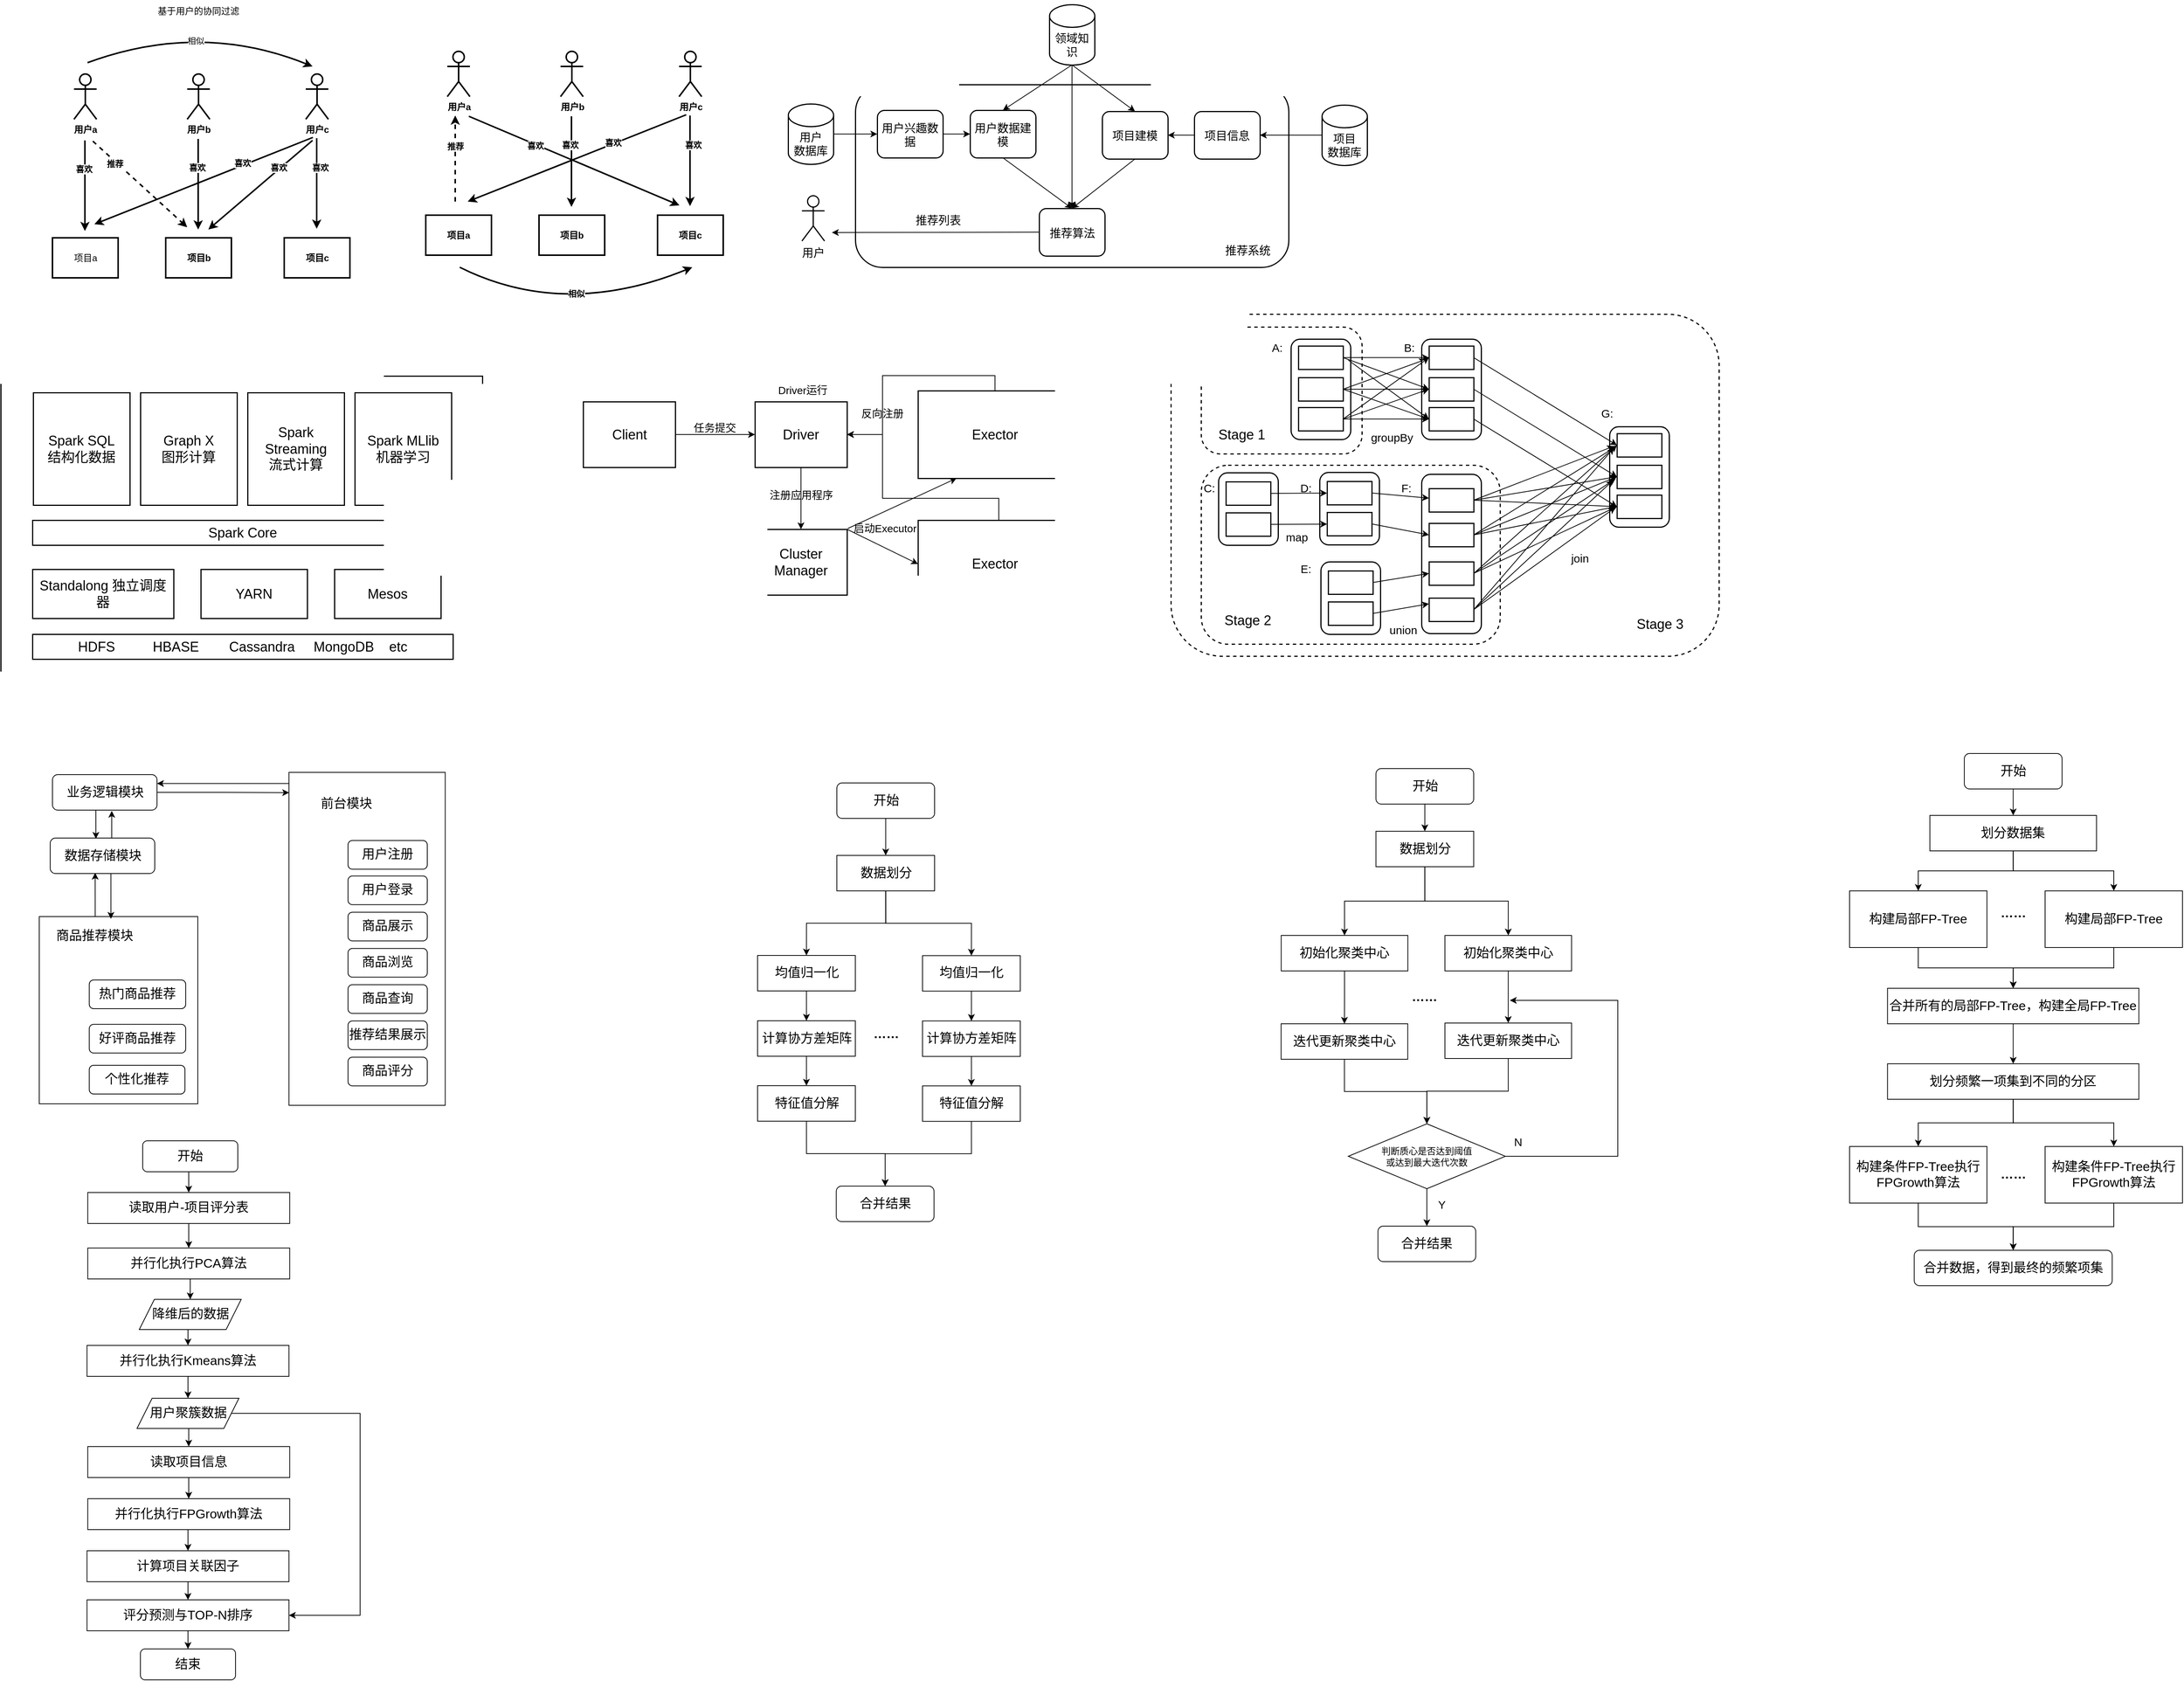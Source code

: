 <mxfile version="21.2.9" type="github">
  <diagram id="dJLd-_wOgnxya4c3IJUS" name="第 1 页">
    <mxGraphModel dx="996" dy="549" grid="0" gridSize="10" guides="1" tooltips="1" connect="1" arrows="1" fold="1" page="1" pageScale="1" pageWidth="4681" pageHeight="3300" math="0" shadow="0">
      <root>
        <mxCell id="0" />
        <mxCell id="1" parent="0" />
        <mxCell id="8W87F8Ofjh_P7PELW41l-208" value="" style="rounded=1;whiteSpace=wrap;html=1;strokeWidth=1.5;fontSize=15;" parent="1" vertex="1">
          <mxGeometry x="1357" y="218" width="574" height="242" as="geometry" />
        </mxCell>
        <mxCell id="8W87F8Ofjh_P7PELW41l-87" value="" style="rounded=1;whiteSpace=wrap;html=1;strokeWidth=1.5;fontSize=14;dashed=1;" parent="1" vertex="1">
          <mxGeometry x="1775" y="522" width="726" height="453" as="geometry" />
        </mxCell>
        <mxCell id="8W87F8Ofjh_P7PELW41l-23" value="" style="curved=1;endArrow=classic;html=1;rounded=0;strokeWidth=2;" parent="1" edge="1">
          <mxGeometry width="50" height="50" relative="1" as="geometry">
            <mxPoint x="340" y="189" as="sourcePoint" />
            <mxPoint x="638" y="194" as="targetPoint" />
            <Array as="points">
              <mxPoint x="490" y="134" />
            </Array>
          </mxGeometry>
        </mxCell>
        <mxCell id="8W87F8Ofjh_P7PELW41l-24" value="相似" style="edgeLabel;html=1;align=center;verticalAlign=middle;resizable=0;points=[];" parent="8W87F8Ofjh_P7PELW41l-23" vertex="1" connectable="0">
          <mxGeometry x="-0.097" y="-22" relative="1" as="geometry">
            <mxPoint as="offset" />
          </mxGeometry>
        </mxCell>
        <mxCell id="8W87F8Ofjh_P7PELW41l-25" value="基于用户的协同过滤" style="text;html=1;strokeColor=none;fillColor=none;align=center;verticalAlign=middle;whiteSpace=wrap;rounded=0;" parent="1" vertex="1">
          <mxGeometry x="408" y="106" width="158" height="30" as="geometry" />
        </mxCell>
        <mxCell id="8W87F8Ofjh_P7PELW41l-26" value="" style="group" parent="1" vertex="1" connectable="0">
          <mxGeometry x="293.5" y="204" width="394" height="270" as="geometry" />
        </mxCell>
        <mxCell id="8W87F8Ofjh_P7PELW41l-1" value="用户a" style="shape=umlActor;verticalLabelPosition=bottom;verticalAlign=top;html=1;outlineConnect=0;strokeWidth=2;fontStyle=1" parent="8W87F8Ofjh_P7PELW41l-26" vertex="1">
          <mxGeometry x="28.5" width="30" height="60" as="geometry" />
        </mxCell>
        <mxCell id="8W87F8Ofjh_P7PELW41l-2" value="用户b" style="shape=umlActor;verticalLabelPosition=bottom;verticalAlign=top;html=1;outlineConnect=0;strokeWidth=2;fontStyle=1" parent="8W87F8Ofjh_P7PELW41l-26" vertex="1">
          <mxGeometry x="178.5" width="30" height="60" as="geometry" />
        </mxCell>
        <mxCell id="8W87F8Ofjh_P7PELW41l-3" value="用户c" style="shape=umlActor;verticalLabelPosition=bottom;verticalAlign=top;html=1;outlineConnect=0;strokeWidth=2;fontStyle=1" parent="8W87F8Ofjh_P7PELW41l-26" vertex="1">
          <mxGeometry x="335.5" width="30" height="60" as="geometry" />
        </mxCell>
        <mxCell id="8W87F8Ofjh_P7PELW41l-4" value="" style="endArrow=classic;html=1;rounded=0;strokeWidth=2;fontStyle=1" parent="8W87F8Ofjh_P7PELW41l-26" edge="1">
          <mxGeometry width="50" height="50" relative="1" as="geometry">
            <mxPoint x="43" y="88" as="sourcePoint" />
            <mxPoint x="43" y="208" as="targetPoint" />
          </mxGeometry>
        </mxCell>
        <mxCell id="8W87F8Ofjh_P7PELW41l-10" value="喜欢" style="edgeLabel;html=1;align=center;verticalAlign=middle;resizable=0;points=[];fontStyle=1" parent="8W87F8Ofjh_P7PELW41l-4" vertex="1" connectable="0">
          <mxGeometry x="-0.367" y="-2" relative="1" as="geometry">
            <mxPoint as="offset" />
          </mxGeometry>
        </mxCell>
        <mxCell id="8W87F8Ofjh_P7PELW41l-5" value="项目a" style="rounded=0;whiteSpace=wrap;html=1;strokeWidth=2;" parent="8W87F8Ofjh_P7PELW41l-26" vertex="1">
          <mxGeometry y="217" width="87" height="53" as="geometry" />
        </mxCell>
        <mxCell id="8W87F8Ofjh_P7PELW41l-6" value="项目b" style="rounded=0;whiteSpace=wrap;html=1;strokeWidth=2;fontStyle=1" parent="8W87F8Ofjh_P7PELW41l-26" vertex="1">
          <mxGeometry x="150" y="217" width="87" height="53" as="geometry" />
        </mxCell>
        <mxCell id="8W87F8Ofjh_P7PELW41l-7" value="项目c" style="rounded=0;whiteSpace=wrap;html=1;strokeWidth=2;fontStyle=1" parent="8W87F8Ofjh_P7PELW41l-26" vertex="1">
          <mxGeometry x="307" y="217" width="87" height="53" as="geometry" />
        </mxCell>
        <mxCell id="8W87F8Ofjh_P7PELW41l-8" value="" style="endArrow=classic;html=1;rounded=0;strokeWidth=2;fontStyle=1" parent="8W87F8Ofjh_P7PELW41l-26" edge="1">
          <mxGeometry width="50" height="50" relative="1" as="geometry">
            <mxPoint x="345" y="84" as="sourcePoint" />
            <mxPoint x="55.5" y="199" as="targetPoint" />
          </mxGeometry>
        </mxCell>
        <mxCell id="8W87F8Ofjh_P7PELW41l-11" value="喜欢" style="edgeLabel;html=1;align=center;verticalAlign=middle;resizable=0;points=[];fontStyle=1" parent="8W87F8Ofjh_P7PELW41l-8" vertex="1" connectable="0">
          <mxGeometry x="-0.105" y="-3" relative="1" as="geometry">
            <mxPoint x="37" y="-15" as="offset" />
          </mxGeometry>
        </mxCell>
        <mxCell id="8W87F8Ofjh_P7PELW41l-9" value="" style="endArrow=classic;html=1;rounded=0;strokeWidth=2;fontStyle=1" parent="8W87F8Ofjh_P7PELW41l-26" edge="1">
          <mxGeometry width="50" height="50" relative="1" as="geometry">
            <mxPoint x="350" y="85" as="sourcePoint" />
            <mxPoint x="350" y="205" as="targetPoint" />
          </mxGeometry>
        </mxCell>
        <mxCell id="8W87F8Ofjh_P7PELW41l-12" value="喜欢" style="edgeLabel;html=1;align=center;verticalAlign=middle;resizable=0;points=[];fontStyle=1" parent="8W87F8Ofjh_P7PELW41l-9" vertex="1" connectable="0">
          <mxGeometry x="-0.35" y="4" relative="1" as="geometry">
            <mxPoint as="offset" />
          </mxGeometry>
        </mxCell>
        <mxCell id="8W87F8Ofjh_P7PELW41l-13" value="" style="endArrow=classic;html=1;rounded=0;strokeWidth=2;fontStyle=1" parent="8W87F8Ofjh_P7PELW41l-26" edge="1">
          <mxGeometry width="50" height="50" relative="1" as="geometry">
            <mxPoint x="193" y="86" as="sourcePoint" />
            <mxPoint x="193" y="206" as="targetPoint" />
          </mxGeometry>
        </mxCell>
        <mxCell id="8W87F8Ofjh_P7PELW41l-14" value="喜欢" style="edgeLabel;html=1;align=center;verticalAlign=middle;resizable=0;points=[];fontStyle=1" parent="8W87F8Ofjh_P7PELW41l-13" vertex="1" connectable="0">
          <mxGeometry x="-0.367" y="-2" relative="1" as="geometry">
            <mxPoint as="offset" />
          </mxGeometry>
        </mxCell>
        <mxCell id="8W87F8Ofjh_P7PELW41l-15" value="" style="endArrow=classic;html=1;rounded=0;dashed=1;strokeWidth=2;fontStyle=1" parent="8W87F8Ofjh_P7PELW41l-26" edge="1">
          <mxGeometry width="50" height="50" relative="1" as="geometry">
            <mxPoint x="53.5" y="89" as="sourcePoint" />
            <mxPoint x="178.5" y="203" as="targetPoint" />
          </mxGeometry>
        </mxCell>
        <mxCell id="8W87F8Ofjh_P7PELW41l-16" value="推荐" style="edgeLabel;html=1;align=center;verticalAlign=middle;resizable=0;points=[];fontStyle=1" parent="8W87F8Ofjh_P7PELW41l-15" vertex="1" connectable="0">
          <mxGeometry x="-0.367" y="-2" relative="1" as="geometry">
            <mxPoint x="-9" y="-8" as="offset" />
          </mxGeometry>
        </mxCell>
        <mxCell id="8W87F8Ofjh_P7PELW41l-17" value="" style="endArrow=classic;html=1;rounded=0;strokeWidth=2;fontStyle=1" parent="8W87F8Ofjh_P7PELW41l-26" edge="1">
          <mxGeometry width="50" height="50" relative="1" as="geometry">
            <mxPoint x="344.5" y="88" as="sourcePoint" />
            <mxPoint x="206.5" y="206" as="targetPoint" />
          </mxGeometry>
        </mxCell>
        <mxCell id="8W87F8Ofjh_P7PELW41l-18" value="喜欢" style="edgeLabel;html=1;align=center;verticalAlign=middle;resizable=0;points=[];fontStyle=1" parent="8W87F8Ofjh_P7PELW41l-17" vertex="1" connectable="0">
          <mxGeometry x="-0.367" y="-2" relative="1" as="geometry">
            <mxPoint as="offset" />
          </mxGeometry>
        </mxCell>
        <mxCell id="8W87F8Ofjh_P7PELW41l-47" value="" style="curved=1;endArrow=classic;html=1;rounded=0;strokeWidth=2;fontStyle=1" parent="1" edge="1">
          <mxGeometry width="50" height="50" relative="1" as="geometry">
            <mxPoint x="833" y="460" as="sourcePoint" />
            <mxPoint x="1141" y="460" as="targetPoint" />
            <Array as="points">
              <mxPoint x="971" y="529" />
            </Array>
          </mxGeometry>
        </mxCell>
        <mxCell id="8W87F8Ofjh_P7PELW41l-48" value="相似" style="edgeLabel;html=1;align=center;verticalAlign=middle;resizable=0;points=[];fontStyle=1" parent="8W87F8Ofjh_P7PELW41l-47" vertex="1" connectable="0">
          <mxGeometry x="-0.097" y="-22" relative="1" as="geometry">
            <mxPoint x="27" y="-53" as="offset" />
          </mxGeometry>
        </mxCell>
        <mxCell id="8W87F8Ofjh_P7PELW41l-29" value="用户a" style="shape=umlActor;verticalLabelPosition=bottom;verticalAlign=top;html=1;outlineConnect=0;strokeWidth=2;fontStyle=1" parent="1" vertex="1">
          <mxGeometry x="816.5" y="174" width="30" height="60" as="geometry" />
        </mxCell>
        <mxCell id="8W87F8Ofjh_P7PELW41l-30" value="用户b" style="shape=umlActor;verticalLabelPosition=bottom;verticalAlign=top;html=1;outlineConnect=0;strokeWidth=2;fontStyle=1" parent="1" vertex="1">
          <mxGeometry x="966.5" y="174" width="30" height="60" as="geometry" />
        </mxCell>
        <mxCell id="8W87F8Ofjh_P7PELW41l-31" value="用户c" style="shape=umlActor;verticalLabelPosition=bottom;verticalAlign=top;html=1;outlineConnect=0;strokeWidth=2;fontStyle=1" parent="1" vertex="1">
          <mxGeometry x="1123.5" y="174" width="30" height="60" as="geometry" />
        </mxCell>
        <mxCell id="8W87F8Ofjh_P7PELW41l-32" value="" style="endArrow=classic;html=1;rounded=0;strokeWidth=2;fontStyle=1" parent="1" edge="1">
          <mxGeometry width="50" height="50" relative="1" as="geometry">
            <mxPoint x="845" y="260" as="sourcePoint" />
            <mxPoint x="1124" y="378" as="targetPoint" />
          </mxGeometry>
        </mxCell>
        <mxCell id="8W87F8Ofjh_P7PELW41l-33" value="喜欢" style="edgeLabel;html=1;align=center;verticalAlign=middle;resizable=0;points=[];fontStyle=1" parent="8W87F8Ofjh_P7PELW41l-32" vertex="1" connectable="0">
          <mxGeometry x="-0.367" y="-2" relative="1" as="geometry">
            <mxPoint as="offset" />
          </mxGeometry>
        </mxCell>
        <mxCell id="8W87F8Ofjh_P7PELW41l-34" value="项目a" style="rounded=0;whiteSpace=wrap;html=1;strokeWidth=2;fontStyle=1" parent="1" vertex="1">
          <mxGeometry x="788" y="391" width="87" height="53" as="geometry" />
        </mxCell>
        <mxCell id="8W87F8Ofjh_P7PELW41l-35" value="项目b" style="rounded=0;whiteSpace=wrap;html=1;strokeWidth=2;fontStyle=1" parent="1" vertex="1">
          <mxGeometry x="938" y="391" width="87" height="53" as="geometry" />
        </mxCell>
        <mxCell id="8W87F8Ofjh_P7PELW41l-36" value="项目c" style="rounded=0;whiteSpace=wrap;html=1;strokeWidth=2;fontStyle=1" parent="1" vertex="1">
          <mxGeometry x="1095" y="391" width="87" height="53" as="geometry" />
        </mxCell>
        <mxCell id="8W87F8Ofjh_P7PELW41l-37" value="" style="endArrow=classic;html=1;rounded=0;strokeWidth=2;fontStyle=1" parent="1" edge="1">
          <mxGeometry width="50" height="50" relative="1" as="geometry">
            <mxPoint x="1133" y="258" as="sourcePoint" />
            <mxPoint x="843.5" y="373" as="targetPoint" />
          </mxGeometry>
        </mxCell>
        <mxCell id="8W87F8Ofjh_P7PELW41l-38" value="喜欢" style="edgeLabel;html=1;align=center;verticalAlign=middle;resizable=0;points=[];fontStyle=1" parent="8W87F8Ofjh_P7PELW41l-37" vertex="1" connectable="0">
          <mxGeometry x="-0.105" y="-3" relative="1" as="geometry">
            <mxPoint x="34" y="-12" as="offset" />
          </mxGeometry>
        </mxCell>
        <mxCell id="8W87F8Ofjh_P7PELW41l-39" value="" style="endArrow=classic;html=1;rounded=0;strokeWidth=2;fontStyle=1" parent="1" edge="1">
          <mxGeometry width="50" height="50" relative="1" as="geometry">
            <mxPoint x="1138" y="259" as="sourcePoint" />
            <mxPoint x="1138" y="379" as="targetPoint" />
          </mxGeometry>
        </mxCell>
        <mxCell id="8W87F8Ofjh_P7PELW41l-40" value="喜欢" style="edgeLabel;html=1;align=center;verticalAlign=middle;resizable=0;points=[];fontStyle=1" parent="8W87F8Ofjh_P7PELW41l-39" vertex="1" connectable="0">
          <mxGeometry x="-0.35" y="4" relative="1" as="geometry">
            <mxPoint as="offset" />
          </mxGeometry>
        </mxCell>
        <mxCell id="8W87F8Ofjh_P7PELW41l-41" value="" style="endArrow=classic;html=1;rounded=0;strokeWidth=2;fontStyle=1" parent="1" edge="1">
          <mxGeometry width="50" height="50" relative="1" as="geometry">
            <mxPoint x="981" y="260" as="sourcePoint" />
            <mxPoint x="981" y="380" as="targetPoint" />
          </mxGeometry>
        </mxCell>
        <mxCell id="8W87F8Ofjh_P7PELW41l-42" value="喜欢" style="edgeLabel;html=1;align=center;verticalAlign=middle;resizable=0;points=[];fontStyle=1" parent="8W87F8Ofjh_P7PELW41l-41" vertex="1" connectable="0">
          <mxGeometry x="-0.367" y="-2" relative="1" as="geometry">
            <mxPoint as="offset" />
          </mxGeometry>
        </mxCell>
        <mxCell id="8W87F8Ofjh_P7PELW41l-43" value="" style="endArrow=classic;html=1;rounded=0;dashed=1;strokeWidth=2;fontStyle=1" parent="1" edge="1">
          <mxGeometry width="50" height="50" relative="1" as="geometry">
            <mxPoint x="827" y="373" as="sourcePoint" />
            <mxPoint x="827" y="259" as="targetPoint" />
          </mxGeometry>
        </mxCell>
        <mxCell id="8W87F8Ofjh_P7PELW41l-44" value="推荐" style="edgeLabel;html=1;align=center;verticalAlign=middle;resizable=0;points=[];fontStyle=1" parent="8W87F8Ofjh_P7PELW41l-43" vertex="1" connectable="0">
          <mxGeometry x="-0.367" y="-2" relative="1" as="geometry">
            <mxPoint x="-2" y="-37" as="offset" />
          </mxGeometry>
        </mxCell>
        <mxCell id="8W87F8Ofjh_P7PELW41l-49" value="" style="rounded=0;whiteSpace=wrap;html=1;strokeWidth=1.5;" parent="1" vertex="1">
          <mxGeometry x="225" y="604" width="638" height="393" as="geometry" />
        </mxCell>
        <mxCell id="8W87F8Ofjh_P7PELW41l-50" value="" style="rounded=0;whiteSpace=wrap;html=1;" parent="1" vertex="1">
          <mxGeometry x="268" y="626" width="128" height="149" as="geometry" />
        </mxCell>
        <mxCell id="8W87F8Ofjh_P7PELW41l-54" value="&lt;font style=&quot;font-size: 18px;&quot;&gt;Spark Core&lt;/font&gt;" style="rounded=0;whiteSpace=wrap;html=1;strokeWidth=1.5;" parent="1" vertex="1">
          <mxGeometry x="267" y="795" width="557" height="33" as="geometry" />
        </mxCell>
        <mxCell id="8W87F8Ofjh_P7PELW41l-55" value="" style="rounded=0;whiteSpace=wrap;html=1;" parent="1" vertex="1">
          <mxGeometry x="410" y="626" width="128" height="149" as="geometry" />
        </mxCell>
        <mxCell id="8W87F8Ofjh_P7PELW41l-56" value="" style="rounded=0;whiteSpace=wrap;html=1;" parent="1" vertex="1">
          <mxGeometry x="552" y="626" width="128" height="149" as="geometry" />
        </mxCell>
        <mxCell id="8W87F8Ofjh_P7PELW41l-57" value="&lt;font style=&quot;font-size: 18px;&quot;&gt;Spark MLlib&lt;br&gt;机器学习&lt;/font&gt;" style="rounded=0;whiteSpace=wrap;html=1;strokeWidth=1.5;" parent="1" vertex="1">
          <mxGeometry x="694" y="626" width="128" height="149" as="geometry" />
        </mxCell>
        <mxCell id="8W87F8Ofjh_P7PELW41l-59" value="&lt;font style=&quot;font-size: 18px;&quot;&gt;Spark SQL&lt;br&gt;结构化数据&lt;/font&gt;" style="rounded=0;whiteSpace=wrap;html=1;strokeWidth=1.5;" parent="1" vertex="1">
          <mxGeometry x="268" y="626" width="128" height="149" as="geometry" />
        </mxCell>
        <mxCell id="8W87F8Ofjh_P7PELW41l-60" value="&lt;font style=&quot;font-size: 18px;&quot;&gt;Graph X&lt;br&gt;图形计算&lt;/font&gt;" style="rounded=0;whiteSpace=wrap;html=1;strokeWidth=1.5;" parent="1" vertex="1">
          <mxGeometry x="410" y="626" width="128" height="149" as="geometry" />
        </mxCell>
        <mxCell id="8W87F8Ofjh_P7PELW41l-61" value="&lt;font style=&quot;font-size: 18px;&quot;&gt;Spark Streaming&lt;br&gt;流式计算&lt;/font&gt;" style="rounded=0;whiteSpace=wrap;html=1;strokeWidth=1.5;" parent="1" vertex="1">
          <mxGeometry x="552" y="626" width="128" height="149" as="geometry" />
        </mxCell>
        <mxCell id="8W87F8Ofjh_P7PELW41l-62" value="&lt;font style=&quot;font-size: 18px;&quot;&gt;Standalong 独立调度器&lt;/font&gt;" style="rounded=0;whiteSpace=wrap;html=1;strokeWidth=1.5;" parent="1" vertex="1">
          <mxGeometry x="267" y="860" width="187" height="65" as="geometry" />
        </mxCell>
        <mxCell id="8W87F8Ofjh_P7PELW41l-63" value="&lt;font style=&quot;font-size: 18px;&quot;&gt;YARN&lt;/font&gt;" style="rounded=0;whiteSpace=wrap;html=1;strokeWidth=1.5;" parent="1" vertex="1">
          <mxGeometry x="490" y="860" width="141" height="65" as="geometry" />
        </mxCell>
        <mxCell id="8W87F8Ofjh_P7PELW41l-64" value="&lt;font style=&quot;font-size: 18px;&quot;&gt;Mesos&lt;/font&gt;" style="rounded=0;whiteSpace=wrap;html=1;strokeWidth=1.5;" parent="1" vertex="1">
          <mxGeometry x="667" y="860" width="141" height="65" as="geometry" />
        </mxCell>
        <mxCell id="8W87F8Ofjh_P7PELW41l-71" style="edgeStyle=orthogonalEdgeStyle;rounded=0;orthogonalLoop=1;jettySize=auto;html=1;exitX=1;exitY=0.5;exitDx=0;exitDy=0;entryX=0;entryY=0.5;entryDx=0;entryDy=0;fontSize=18;" parent="1" source="8W87F8Ofjh_P7PELW41l-66" target="8W87F8Ofjh_P7PELW41l-67" edge="1">
          <mxGeometry relative="1" as="geometry" />
        </mxCell>
        <mxCell id="8W87F8Ofjh_P7PELW41l-66" value="Client" style="rounded=0;whiteSpace=wrap;html=1;strokeWidth=1.5;fontSize=18;" parent="1" vertex="1">
          <mxGeometry x="996.5" y="638" width="122" height="87" as="geometry" />
        </mxCell>
        <mxCell id="8W87F8Ofjh_P7PELW41l-74" style="edgeStyle=orthogonalEdgeStyle;rounded=0;orthogonalLoop=1;jettySize=auto;html=1;exitX=0.5;exitY=1;exitDx=0;exitDy=0;entryX=0.5;entryY=0;entryDx=0;entryDy=0;fontSize=18;" parent="1" source="8W87F8Ofjh_P7PELW41l-67" target="8W87F8Ofjh_P7PELW41l-70" edge="1">
          <mxGeometry relative="1" as="geometry" />
        </mxCell>
        <mxCell id="8W87F8Ofjh_P7PELW41l-67" value="Driver" style="rounded=0;whiteSpace=wrap;html=1;strokeWidth=1.5;fontSize=18;" parent="1" vertex="1">
          <mxGeometry x="1224" y="638" width="122" height="87" as="geometry" />
        </mxCell>
        <mxCell id="8W87F8Ofjh_P7PELW41l-72" style="edgeStyle=orthogonalEdgeStyle;rounded=0;orthogonalLoop=1;jettySize=auto;html=1;exitX=0.5;exitY=0;exitDx=0;exitDy=0;fontSize=18;" parent="1" source="8W87F8Ofjh_P7PELW41l-68" target="8W87F8Ofjh_P7PELW41l-67" edge="1">
          <mxGeometry relative="1" as="geometry" />
        </mxCell>
        <mxCell id="8W87F8Ofjh_P7PELW41l-68" value="Exector" style="rounded=0;whiteSpace=wrap;html=1;strokeWidth=1.5;fontSize=18;" parent="1" vertex="1">
          <mxGeometry x="1440" y="623.5" width="204" height="116" as="geometry" />
        </mxCell>
        <mxCell id="8W87F8Ofjh_P7PELW41l-73" style="edgeStyle=orthogonalEdgeStyle;rounded=0;orthogonalLoop=1;jettySize=auto;html=1;exitX=0.5;exitY=0;exitDx=0;exitDy=0;entryX=1;entryY=0.5;entryDx=0;entryDy=0;fontSize=18;" parent="1" source="8W87F8Ofjh_P7PELW41l-69" target="8W87F8Ofjh_P7PELW41l-67" edge="1">
          <mxGeometry relative="1" as="geometry">
            <Array as="points">
              <mxPoint x="1547" y="766" />
              <mxPoint x="1393" y="766" />
              <mxPoint x="1393" y="682" />
            </Array>
          </mxGeometry>
        </mxCell>
        <mxCell id="8W87F8Ofjh_P7PELW41l-69" value="Exector" style="rounded=0;whiteSpace=wrap;html=1;strokeWidth=1.5;fontSize=18;" parent="1" vertex="1">
          <mxGeometry x="1440" y="795" width="204" height="116" as="geometry" />
        </mxCell>
        <mxCell id="8W87F8Ofjh_P7PELW41l-70" value="Cluster&lt;br&gt;Manager" style="rounded=0;whiteSpace=wrap;html=1;strokeWidth=1.5;fontSize=18;" parent="1" vertex="1">
          <mxGeometry x="1224" y="807" width="122" height="87" as="geometry" />
        </mxCell>
        <mxCell id="8W87F8Ofjh_P7PELW41l-76" value="" style="endArrow=classic;html=1;rounded=0;fontSize=18;entryX=0.25;entryY=1;entryDx=0;entryDy=0;startArrow=none;" parent="1" target="8W87F8Ofjh_P7PELW41l-68" edge="1">
          <mxGeometry width="50" height="50" relative="1" as="geometry">
            <mxPoint x="1347" y="806" as="sourcePoint" />
            <mxPoint x="1395" y="757" as="targetPoint" />
          </mxGeometry>
        </mxCell>
        <mxCell id="8W87F8Ofjh_P7PELW41l-77" value="" style="endArrow=classic;html=1;rounded=0;fontSize=18;entryX=0;entryY=0.5;entryDx=0;entryDy=0;exitX=1;exitY=0;exitDx=0;exitDy=0;" parent="1" source="8W87F8Ofjh_P7PELW41l-70" target="8W87F8Ofjh_P7PELW41l-69" edge="1">
          <mxGeometry width="50" height="50" relative="1" as="geometry">
            <mxPoint x="1346" y="825" as="sourcePoint" />
            <mxPoint x="1492" y="758" as="targetPoint" />
          </mxGeometry>
        </mxCell>
        <mxCell id="8W87F8Ofjh_P7PELW41l-78" value="&lt;font style=&quot;font-size: 14px;&quot;&gt;反向注册&lt;/font&gt;" style="text;html=1;strokeColor=none;fillColor=none;align=center;verticalAlign=middle;whiteSpace=wrap;rounded=0;fontSize=18;" parent="1" vertex="1">
          <mxGeometry x="1363" y="638" width="60" height="30" as="geometry" />
        </mxCell>
        <mxCell id="8W87F8Ofjh_P7PELW41l-79" value="任务提交" style="text;html=1;strokeColor=none;fillColor=none;align=center;verticalAlign=middle;whiteSpace=wrap;rounded=0;fontSize=14;" parent="1" vertex="1">
          <mxGeometry x="1141" y="658" width="60" height="30" as="geometry" />
        </mxCell>
        <mxCell id="8W87F8Ofjh_P7PELW41l-80" value="Driver运行" style="text;html=1;strokeColor=none;fillColor=none;align=center;verticalAlign=middle;whiteSpace=wrap;rounded=0;fontSize=14;" parent="1" vertex="1">
          <mxGeometry x="1247" y="608" width="81" height="30" as="geometry" />
        </mxCell>
        <mxCell id="8W87F8Ofjh_P7PELW41l-81" value="注册应用程序" style="text;html=1;strokeColor=none;fillColor=none;align=center;verticalAlign=middle;whiteSpace=wrap;rounded=0;fontSize=14;" parent="1" vertex="1">
          <mxGeometry x="1236.5" y="747" width="97" height="30" as="geometry" />
        </mxCell>
        <mxCell id="8W87F8Ofjh_P7PELW41l-84" value="启动Executor" style="text;html=1;strokeColor=none;fillColor=none;align=center;verticalAlign=middle;whiteSpace=wrap;rounded=0;fontSize=14;" parent="1" vertex="1">
          <mxGeometry x="1340" y="791" width="113" height="30" as="geometry" />
        </mxCell>
        <mxCell id="8W87F8Ofjh_P7PELW41l-85" value="&lt;font style=&quot;font-size: 18px;&quot;&gt;HDFS&amp;nbsp; &amp;nbsp; &amp;nbsp; &amp;nbsp; &amp;nbsp; HBASE&amp;nbsp; &amp;nbsp; &amp;nbsp; &amp;nbsp; Cassandra&amp;nbsp; &amp;nbsp; &amp;nbsp;MongoDB&amp;nbsp; &amp;nbsp; etc&lt;/font&gt;" style="rounded=0;whiteSpace=wrap;html=1;strokeWidth=1.5;" parent="1" vertex="1">
          <mxGeometry x="267" y="946" width="557" height="33" as="geometry" />
        </mxCell>
        <mxCell id="8W87F8Ofjh_P7PELW41l-88" value="" style="rounded=1;whiteSpace=wrap;html=1;strokeWidth=1.5;fontSize=14;dashed=1;" parent="1" vertex="1">
          <mxGeometry x="1815" y="539" width="213" height="168" as="geometry" />
        </mxCell>
        <mxCell id="8W87F8Ofjh_P7PELW41l-89" value="" style="rounded=1;whiteSpace=wrap;html=1;strokeWidth=1.5;fontSize=14;dashed=1;" parent="1" vertex="1">
          <mxGeometry x="1815" y="722" width="396" height="237" as="geometry" />
        </mxCell>
        <mxCell id="8W87F8Ofjh_P7PELW41l-95" value="" style="group" parent="1" vertex="1" connectable="0">
          <mxGeometry x="1934" y="555" width="79" height="133" as="geometry" />
        </mxCell>
        <mxCell id="8W87F8Ofjh_P7PELW41l-102" value="" style="group" parent="8W87F8Ofjh_P7PELW41l-95" vertex="1" connectable="0">
          <mxGeometry width="79" height="133" as="geometry" />
        </mxCell>
        <mxCell id="8W87F8Ofjh_P7PELW41l-90" value="" style="rounded=1;whiteSpace=wrap;html=1;strokeWidth=1.5;fontSize=14;movable=1;resizable=1;rotatable=1;deletable=1;editable=1;locked=0;connectable=1;" parent="8W87F8Ofjh_P7PELW41l-102" vertex="1">
          <mxGeometry width="79" height="133" as="geometry" />
        </mxCell>
        <mxCell id="8W87F8Ofjh_P7PELW41l-91" value="" style="rounded=0;whiteSpace=wrap;html=1;strokeWidth=1.5;fontSize=14;movable=1;resizable=1;rotatable=1;deletable=1;editable=1;locked=0;connectable=1;" parent="8W87F8Ofjh_P7PELW41l-102" vertex="1">
          <mxGeometry x="9.875" y="9.172" width="59.25" height="30.957" as="geometry" />
        </mxCell>
        <mxCell id="8W87F8Ofjh_P7PELW41l-162" style="edgeStyle=none;rounded=0;orthogonalLoop=1;jettySize=auto;html=1;exitX=1;exitY=0.5;exitDx=0;exitDy=0;fontSize=14;" parent="8W87F8Ofjh_P7PELW41l-102" source="8W87F8Ofjh_P7PELW41l-92" edge="1">
          <mxGeometry relative="1" as="geometry">
            <mxPoint x="179" y="27" as="targetPoint" />
          </mxGeometry>
        </mxCell>
        <mxCell id="8W87F8Ofjh_P7PELW41l-92" value="" style="rounded=0;whiteSpace=wrap;html=1;strokeWidth=1.5;fontSize=14;movable=1;resizable=1;rotatable=1;deletable=1;editable=1;locked=0;connectable=1;" parent="8W87F8Ofjh_P7PELW41l-102" vertex="1">
          <mxGeometry x="9.875" y="51.022" width="59.25" height="30.957" as="geometry" />
        </mxCell>
        <mxCell id="8W87F8Ofjh_P7PELW41l-93" value="" style="rounded=0;whiteSpace=wrap;html=1;strokeWidth=1.5;fontSize=14;movable=1;resizable=1;rotatable=1;deletable=1;editable=1;locked=0;connectable=1;" parent="8W87F8Ofjh_P7PELW41l-102" vertex="1">
          <mxGeometry x="9.875" y="90.578" width="59.25" height="30.957" as="geometry" />
        </mxCell>
        <mxCell id="8W87F8Ofjh_P7PELW41l-103" value="" style="group" parent="1" vertex="1" connectable="0">
          <mxGeometry x="2107" y="555" width="79" height="133" as="geometry" />
        </mxCell>
        <mxCell id="8W87F8Ofjh_P7PELW41l-104" value="" style="group" parent="8W87F8Ofjh_P7PELW41l-103" vertex="1" connectable="0">
          <mxGeometry width="79" height="133" as="geometry" />
        </mxCell>
        <mxCell id="8W87F8Ofjh_P7PELW41l-105" value="" style="rounded=1;whiteSpace=wrap;html=1;strokeWidth=1.5;fontSize=14;movable=1;resizable=1;rotatable=1;deletable=1;editable=1;locked=0;connectable=1;" parent="8W87F8Ofjh_P7PELW41l-104" vertex="1">
          <mxGeometry width="79" height="133" as="geometry" />
        </mxCell>
        <mxCell id="8W87F8Ofjh_P7PELW41l-106" value="" style="rounded=0;whiteSpace=wrap;html=1;strokeWidth=1.5;fontSize=14;movable=1;resizable=1;rotatable=1;deletable=1;editable=1;locked=0;connectable=1;" parent="8W87F8Ofjh_P7PELW41l-104" vertex="1">
          <mxGeometry x="9.875" y="9.172" width="59.25" height="30.957" as="geometry" />
        </mxCell>
        <mxCell id="8W87F8Ofjh_P7PELW41l-107" value="" style="rounded=0;whiteSpace=wrap;html=1;strokeWidth=1.5;fontSize=14;movable=1;resizable=1;rotatable=1;deletable=1;editable=1;locked=0;connectable=1;" parent="8W87F8Ofjh_P7PELW41l-104" vertex="1">
          <mxGeometry x="9.875" y="51.022" width="59.25" height="30.957" as="geometry" />
        </mxCell>
        <mxCell id="8W87F8Ofjh_P7PELW41l-108" value="" style="rounded=0;whiteSpace=wrap;html=1;strokeWidth=1.5;fontSize=14;movable=1;resizable=1;rotatable=1;deletable=1;editable=1;locked=0;connectable=1;" parent="8W87F8Ofjh_P7PELW41l-104" vertex="1">
          <mxGeometry x="9.875" y="90.578" width="59.25" height="30.957" as="geometry" />
        </mxCell>
        <mxCell id="8W87F8Ofjh_P7PELW41l-109" value="" style="group" parent="1" vertex="1" connectable="0">
          <mxGeometry x="2356" y="671" width="79" height="133" as="geometry" />
        </mxCell>
        <mxCell id="8W87F8Ofjh_P7PELW41l-110" value="" style="rounded=1;whiteSpace=wrap;html=1;strokeWidth=1.5;fontSize=14;movable=1;resizable=1;rotatable=1;deletable=1;editable=1;locked=0;connectable=1;" parent="8W87F8Ofjh_P7PELW41l-109" vertex="1">
          <mxGeometry width="79" height="133" as="geometry" />
        </mxCell>
        <mxCell id="8W87F8Ofjh_P7PELW41l-111" value="" style="rounded=0;whiteSpace=wrap;html=1;strokeWidth=1.5;fontSize=14;movable=1;resizable=1;rotatable=1;deletable=1;editable=1;locked=0;connectable=1;" parent="8W87F8Ofjh_P7PELW41l-109" vertex="1">
          <mxGeometry x="9.875" y="9.172" width="59.25" height="30.957" as="geometry" />
        </mxCell>
        <mxCell id="8W87F8Ofjh_P7PELW41l-112" value="" style="rounded=0;whiteSpace=wrap;html=1;strokeWidth=1.5;fontSize=14;movable=1;resizable=1;rotatable=1;deletable=1;editable=1;locked=0;connectable=1;" parent="8W87F8Ofjh_P7PELW41l-109" vertex="1">
          <mxGeometry x="9.875" y="51.022" width="59.25" height="30.957" as="geometry" />
        </mxCell>
        <mxCell id="8W87F8Ofjh_P7PELW41l-113" value="" style="rounded=0;whiteSpace=wrap;html=1;strokeWidth=1.5;fontSize=14;movable=1;resizable=1;rotatable=1;deletable=1;editable=1;locked=0;connectable=1;" parent="8W87F8Ofjh_P7PELW41l-109" vertex="1">
          <mxGeometry x="9.875" y="90.578" width="59.25" height="30.957" as="geometry" />
        </mxCell>
        <mxCell id="8W87F8Ofjh_P7PELW41l-129" value="" style="group" parent="1" vertex="1" connectable="0">
          <mxGeometry x="1838" y="732" width="79" height="96" as="geometry" />
        </mxCell>
        <mxCell id="8W87F8Ofjh_P7PELW41l-115" value="" style="rounded=1;whiteSpace=wrap;html=1;strokeWidth=1.5;fontSize=14;movable=1;resizable=1;rotatable=1;deletable=1;editable=1;locked=0;connectable=1;" parent="8W87F8Ofjh_P7PELW41l-129" vertex="1">
          <mxGeometry width="79" height="96" as="geometry" />
        </mxCell>
        <mxCell id="8W87F8Ofjh_P7PELW41l-127" value="" style="rounded=0;whiteSpace=wrap;html=1;strokeWidth=1.5;fontSize=14;movable=1;resizable=1;rotatable=1;deletable=1;editable=1;locked=0;connectable=1;" parent="8W87F8Ofjh_P7PELW41l-129" vertex="1">
          <mxGeometry x="9.875" y="12.002" width="59.25" height="30.957" as="geometry" />
        </mxCell>
        <mxCell id="8W87F8Ofjh_P7PELW41l-128" value="" style="rounded=0;whiteSpace=wrap;html=1;strokeWidth=1.5;fontSize=14;movable=1;resizable=1;rotatable=1;deletable=1;editable=1;locked=0;connectable=1;" parent="8W87F8Ofjh_P7PELW41l-129" vertex="1">
          <mxGeometry x="9.875" y="53.042" width="59.25" height="30.957" as="geometry" />
        </mxCell>
        <mxCell id="8W87F8Ofjh_P7PELW41l-139" value="" style="group" parent="1" vertex="1" connectable="0">
          <mxGeometry x="1886" y="763.5" width="88" height="96" as="geometry" />
        </mxCell>
        <mxCell id="8W87F8Ofjh_P7PELW41l-143" value="" style="group" parent="8W87F8Ofjh_P7PELW41l-139" vertex="1" connectable="0">
          <mxGeometry x="86" y="-32" width="79" height="96" as="geometry" />
        </mxCell>
        <mxCell id="8W87F8Ofjh_P7PELW41l-140" value="" style="rounded=1;whiteSpace=wrap;html=1;strokeWidth=1.5;fontSize=14;movable=1;resizable=1;rotatable=1;deletable=1;editable=1;locked=0;connectable=1;" parent="8W87F8Ofjh_P7PELW41l-143" vertex="1">
          <mxGeometry width="79" height="96" as="geometry" />
        </mxCell>
        <mxCell id="8W87F8Ofjh_P7PELW41l-141" value="" style="rounded=0;whiteSpace=wrap;html=1;strokeWidth=1.5;fontSize=14;movable=1;resizable=1;rotatable=1;deletable=1;editable=1;locked=0;connectable=1;" parent="8W87F8Ofjh_P7PELW41l-143" vertex="1">
          <mxGeometry x="9.875" y="12.002" width="59.25" height="30.957" as="geometry" />
        </mxCell>
        <mxCell id="8W87F8Ofjh_P7PELW41l-142" value="" style="rounded=0;whiteSpace=wrap;html=1;strokeWidth=1.5;fontSize=14;movable=1;resizable=1;rotatable=1;deletable=1;editable=1;locked=0;connectable=1;" parent="8W87F8Ofjh_P7PELW41l-143" vertex="1">
          <mxGeometry x="9.875" y="53.042" width="59.25" height="30.957" as="geometry" />
        </mxCell>
        <mxCell id="8W87F8Ofjh_P7PELW41l-203" value="map" style="text;html=1;strokeColor=none;fillColor=none;align=center;verticalAlign=middle;whiteSpace=wrap;rounded=0;fontSize=15;" parent="8W87F8Ofjh_P7PELW41l-139" vertex="1">
          <mxGeometry x="26" y="38.5" width="60" height="30" as="geometry" />
        </mxCell>
        <mxCell id="8W87F8Ofjh_P7PELW41l-144" value="" style="group" parent="1" vertex="1" connectable="0">
          <mxGeometry x="1973.5" y="850" width="79" height="96" as="geometry" />
        </mxCell>
        <mxCell id="8W87F8Ofjh_P7PELW41l-145" value="" style="rounded=1;whiteSpace=wrap;html=1;strokeWidth=1.5;fontSize=14;movable=1;resizable=1;rotatable=1;deletable=1;editable=1;locked=0;connectable=1;" parent="8W87F8Ofjh_P7PELW41l-144" vertex="1">
          <mxGeometry width="79" height="96" as="geometry" />
        </mxCell>
        <mxCell id="8W87F8Ofjh_P7PELW41l-146" value="" style="rounded=0;whiteSpace=wrap;html=1;strokeWidth=1.5;fontSize=14;movable=1;resizable=1;rotatable=1;deletable=1;editable=1;locked=0;connectable=1;" parent="8W87F8Ofjh_P7PELW41l-144" vertex="1">
          <mxGeometry x="9.875" y="12.002" width="59.25" height="30.957" as="geometry" />
        </mxCell>
        <mxCell id="8W87F8Ofjh_P7PELW41l-147" value="" style="rounded=0;whiteSpace=wrap;html=1;strokeWidth=1.5;fontSize=14;movable=1;resizable=1;rotatable=1;deletable=1;editable=1;locked=0;connectable=1;" parent="8W87F8Ofjh_P7PELW41l-144" vertex="1">
          <mxGeometry x="9.875" y="53.042" width="59.25" height="30.957" as="geometry" />
        </mxCell>
        <mxCell id="8W87F8Ofjh_P7PELW41l-148" value="" style="rounded=1;whiteSpace=wrap;html=1;strokeWidth=1.5;fontSize=14;movable=1;resizable=1;rotatable=1;deletable=1;editable=1;locked=0;connectable=1;" parent="1" vertex="1">
          <mxGeometry x="2107" y="734" width="79" height="211" as="geometry" />
        </mxCell>
        <mxCell id="8W87F8Ofjh_P7PELW41l-176" style="edgeStyle=none;rounded=0;orthogonalLoop=1;jettySize=auto;html=1;exitX=1;exitY=0.5;exitDx=0;exitDy=0;entryX=0.076;entryY=0.195;entryDx=0;entryDy=0;entryPerimeter=0;fontSize=18;" parent="1" source="8W87F8Ofjh_P7PELW41l-155" target="8W87F8Ofjh_P7PELW41l-110" edge="1">
          <mxGeometry relative="1" as="geometry" />
        </mxCell>
        <mxCell id="8W87F8Ofjh_P7PELW41l-180" style="edgeStyle=none;rounded=0;orthogonalLoop=1;jettySize=auto;html=1;exitX=1;exitY=0.5;exitDx=0;exitDy=0;entryX=0;entryY=0.5;entryDx=0;entryDy=0;fontSize=18;" parent="1" source="8W87F8Ofjh_P7PELW41l-155" target="8W87F8Ofjh_P7PELW41l-112" edge="1">
          <mxGeometry relative="1" as="geometry" />
        </mxCell>
        <mxCell id="8W87F8Ofjh_P7PELW41l-181" style="edgeStyle=none;rounded=0;orthogonalLoop=1;jettySize=auto;html=1;exitX=1;exitY=0.5;exitDx=0;exitDy=0;entryX=0;entryY=0.5;entryDx=0;entryDy=0;fontSize=18;" parent="1" source="8W87F8Ofjh_P7PELW41l-155" target="8W87F8Ofjh_P7PELW41l-113" edge="1">
          <mxGeometry relative="1" as="geometry" />
        </mxCell>
        <mxCell id="8W87F8Ofjh_P7PELW41l-155" value="" style="rounded=0;whiteSpace=wrap;html=1;strokeWidth=1.5;fontSize=14;movable=1;resizable=1;rotatable=1;deletable=1;editable=1;locked=0;connectable=1;" parent="1" vertex="1">
          <mxGeometry x="2116.875" y="753.002" width="59.25" height="30.957" as="geometry" />
        </mxCell>
        <mxCell id="8W87F8Ofjh_P7PELW41l-177" style="edgeStyle=none;rounded=0;orthogonalLoop=1;jettySize=auto;html=1;exitX=1;exitY=0.5;exitDx=0;exitDy=0;fontSize=18;" parent="1" source="8W87F8Ofjh_P7PELW41l-156" edge="1">
          <mxGeometry relative="1" as="geometry">
            <mxPoint x="2364" y="698" as="targetPoint" />
          </mxGeometry>
        </mxCell>
        <mxCell id="8W87F8Ofjh_P7PELW41l-182" style="edgeStyle=none;rounded=0;orthogonalLoop=1;jettySize=auto;html=1;exitX=1;exitY=0.5;exitDx=0;exitDy=0;entryX=0;entryY=0.5;entryDx=0;entryDy=0;fontSize=18;" parent="1" source="8W87F8Ofjh_P7PELW41l-156" target="8W87F8Ofjh_P7PELW41l-112" edge="1">
          <mxGeometry relative="1" as="geometry" />
        </mxCell>
        <mxCell id="8W87F8Ofjh_P7PELW41l-183" style="edgeStyle=none;rounded=0;orthogonalLoop=1;jettySize=auto;html=1;exitX=1;exitY=0.5;exitDx=0;exitDy=0;fontSize=18;" parent="1" source="8W87F8Ofjh_P7PELW41l-156" edge="1">
          <mxGeometry relative="1" as="geometry">
            <mxPoint x="2365" y="777" as="targetPoint" />
          </mxGeometry>
        </mxCell>
        <mxCell id="8W87F8Ofjh_P7PELW41l-156" value="" style="rounded=0;whiteSpace=wrap;html=1;strokeWidth=1.5;fontSize=14;movable=1;resizable=1;rotatable=1;deletable=1;editable=1;locked=0;connectable=1;" parent="1" vertex="1">
          <mxGeometry x="2116.875" y="799.002" width="59.25" height="30.957" as="geometry" />
        </mxCell>
        <mxCell id="8W87F8Ofjh_P7PELW41l-178" style="edgeStyle=none;rounded=0;orthogonalLoop=1;jettySize=auto;html=1;exitX=1;exitY=0.5;exitDx=0;exitDy=0;entryX=0;entryY=0.5;entryDx=0;entryDy=0;fontSize=18;" parent="1" source="8W87F8Ofjh_P7PELW41l-157" target="8W87F8Ofjh_P7PELW41l-111" edge="1">
          <mxGeometry relative="1" as="geometry" />
        </mxCell>
        <mxCell id="8W87F8Ofjh_P7PELW41l-184" style="edgeStyle=none;rounded=0;orthogonalLoop=1;jettySize=auto;html=1;exitX=1;exitY=0.5;exitDx=0;exitDy=0;fontSize=18;" parent="1" source="8W87F8Ofjh_P7PELW41l-157" edge="1">
          <mxGeometry relative="1" as="geometry">
            <mxPoint x="2364" y="740" as="targetPoint" />
          </mxGeometry>
        </mxCell>
        <mxCell id="8W87F8Ofjh_P7PELW41l-185" style="edgeStyle=none;rounded=0;orthogonalLoop=1;jettySize=auto;html=1;exitX=1;exitY=0.5;exitDx=0;exitDy=0;entryX=0;entryY=0.5;entryDx=0;entryDy=0;fontSize=18;" parent="1" source="8W87F8Ofjh_P7PELW41l-157" target="8W87F8Ofjh_P7PELW41l-113" edge="1">
          <mxGeometry relative="1" as="geometry" />
        </mxCell>
        <mxCell id="8W87F8Ofjh_P7PELW41l-157" value="" style="rounded=0;whiteSpace=wrap;html=1;strokeWidth=1.5;fontSize=14;movable=1;resizable=1;rotatable=1;deletable=1;editable=1;locked=0;connectable=1;" parent="1" vertex="1">
          <mxGeometry x="2116.875" y="850.002" width="59.25" height="30.957" as="geometry" />
        </mxCell>
        <mxCell id="8W87F8Ofjh_P7PELW41l-179" style="edgeStyle=none;rounded=0;orthogonalLoop=1;jettySize=auto;html=1;exitX=1;exitY=0.5;exitDx=0;exitDy=0;fontSize=18;" parent="1" source="8W87F8Ofjh_P7PELW41l-158" edge="1">
          <mxGeometry relative="1" as="geometry">
            <mxPoint x="2362" y="699" as="targetPoint" />
          </mxGeometry>
        </mxCell>
        <mxCell id="8W87F8Ofjh_P7PELW41l-186" style="edgeStyle=none;rounded=0;orthogonalLoop=1;jettySize=auto;html=1;exitX=1;exitY=0.5;exitDx=0;exitDy=0;fontSize=18;" parent="1" source="8W87F8Ofjh_P7PELW41l-158" edge="1">
          <mxGeometry relative="1" as="geometry">
            <mxPoint x="2361" y="742" as="targetPoint" />
          </mxGeometry>
        </mxCell>
        <mxCell id="8W87F8Ofjh_P7PELW41l-187" style="edgeStyle=none;rounded=0;orthogonalLoop=1;jettySize=auto;html=1;exitX=1;exitY=0.5;exitDx=0;exitDy=0;fontSize=18;" parent="1" source="8W87F8Ofjh_P7PELW41l-158" edge="1">
          <mxGeometry relative="1" as="geometry">
            <mxPoint x="2364" y="778" as="targetPoint" />
          </mxGeometry>
        </mxCell>
        <mxCell id="8W87F8Ofjh_P7PELW41l-158" value="" style="rounded=0;whiteSpace=wrap;html=1;strokeWidth=1.5;fontSize=14;movable=1;resizable=1;rotatable=1;deletable=1;editable=1;locked=0;connectable=1;" parent="1" vertex="1">
          <mxGeometry x="2116.875" y="898.002" width="59.25" height="30.957" as="geometry" />
        </mxCell>
        <mxCell id="8W87F8Ofjh_P7PELW41l-159" style="edgeStyle=orthogonalEdgeStyle;rounded=0;orthogonalLoop=1;jettySize=auto;html=1;exitX=1;exitY=0.5;exitDx=0;exitDy=0;entryX=0;entryY=0.5;entryDx=0;entryDy=0;fontSize=14;" parent="1" source="8W87F8Ofjh_P7PELW41l-91" target="8W87F8Ofjh_P7PELW41l-106" edge="1">
          <mxGeometry relative="1" as="geometry" />
        </mxCell>
        <mxCell id="8W87F8Ofjh_P7PELW41l-160" style="rounded=0;orthogonalLoop=1;jettySize=auto;html=1;exitX=1;exitY=0.5;exitDx=0;exitDy=0;fontSize=14;entryX=0;entryY=0.5;entryDx=0;entryDy=0;" parent="1" source="8W87F8Ofjh_P7PELW41l-91" target="8W87F8Ofjh_P7PELW41l-107" edge="1">
          <mxGeometry relative="1" as="geometry" />
        </mxCell>
        <mxCell id="8W87F8Ofjh_P7PELW41l-161" style="edgeStyle=none;rounded=0;orthogonalLoop=1;jettySize=auto;html=1;entryX=0;entryY=0.5;entryDx=0;entryDy=0;fontSize=14;" parent="1" target="8W87F8Ofjh_P7PELW41l-108" edge="1">
          <mxGeometry relative="1" as="geometry">
            <mxPoint x="2010" y="583" as="sourcePoint" />
          </mxGeometry>
        </mxCell>
        <mxCell id="8W87F8Ofjh_P7PELW41l-163" style="edgeStyle=none;rounded=0;orthogonalLoop=1;jettySize=auto;html=1;exitX=1;exitY=0.5;exitDx=0;exitDy=0;entryX=0;entryY=0.5;entryDx=0;entryDy=0;fontSize=14;" parent="1" source="8W87F8Ofjh_P7PELW41l-92" target="8W87F8Ofjh_P7PELW41l-107" edge="1">
          <mxGeometry relative="1" as="geometry" />
        </mxCell>
        <mxCell id="8W87F8Ofjh_P7PELW41l-164" style="edgeStyle=none;rounded=0;orthogonalLoop=1;jettySize=auto;html=1;exitX=1;exitY=0.5;exitDx=0;exitDy=0;entryX=0;entryY=0.5;entryDx=0;entryDy=0;fontSize=14;" parent="1" source="8W87F8Ofjh_P7PELW41l-92" target="8W87F8Ofjh_P7PELW41l-108" edge="1">
          <mxGeometry relative="1" as="geometry" />
        </mxCell>
        <mxCell id="8W87F8Ofjh_P7PELW41l-166" style="edgeStyle=none;rounded=0;orthogonalLoop=1;jettySize=auto;html=1;exitX=1;exitY=0.5;exitDx=0;exitDy=0;entryX=0;entryY=0.5;entryDx=0;entryDy=0;fontSize=14;" parent="1" source="8W87F8Ofjh_P7PELW41l-93" target="8W87F8Ofjh_P7PELW41l-106" edge="1">
          <mxGeometry relative="1" as="geometry" />
        </mxCell>
        <mxCell id="8W87F8Ofjh_P7PELW41l-167" style="edgeStyle=none;rounded=0;orthogonalLoop=1;jettySize=auto;html=1;exitX=1;exitY=0.5;exitDx=0;exitDy=0;entryX=0;entryY=0.5;entryDx=0;entryDy=0;fontSize=14;" parent="1" source="8W87F8Ofjh_P7PELW41l-93" target="8W87F8Ofjh_P7PELW41l-107" edge="1">
          <mxGeometry relative="1" as="geometry" />
        </mxCell>
        <mxCell id="8W87F8Ofjh_P7PELW41l-168" style="edgeStyle=none;rounded=0;orthogonalLoop=1;jettySize=auto;html=1;exitX=1;exitY=0.5;exitDx=0;exitDy=0;entryX=0;entryY=0.5;entryDx=0;entryDy=0;fontSize=14;" parent="1" source="8W87F8Ofjh_P7PELW41l-93" target="8W87F8Ofjh_P7PELW41l-108" edge="1">
          <mxGeometry relative="1" as="geometry" />
        </mxCell>
        <mxCell id="8W87F8Ofjh_P7PELW41l-170" value="&lt;font style=&quot;font-size: 18px;&quot;&gt;Stage 1&lt;/font&gt;" style="text;html=1;strokeColor=none;fillColor=none;align=center;verticalAlign=middle;whiteSpace=wrap;rounded=0;fontSize=14;" parent="1" vertex="1">
          <mxGeometry x="1829" y="663.25" width="80" height="36.5" as="geometry" />
        </mxCell>
        <mxCell id="8W87F8Ofjh_P7PELW41l-171" value="&lt;font style=&quot;font-size: 18px;&quot;&gt;Stage 2&lt;/font&gt;" style="text;html=1;strokeColor=none;fillColor=none;align=center;verticalAlign=middle;whiteSpace=wrap;rounded=0;fontSize=14;" parent="1" vertex="1">
          <mxGeometry x="1837" y="909.5" width="80" height="36.5" as="geometry" />
        </mxCell>
        <mxCell id="8W87F8Ofjh_P7PELW41l-172" value="&lt;font style=&quot;font-size: 18px;&quot;&gt;Stage 3&lt;/font&gt;" style="text;html=1;strokeColor=none;fillColor=none;align=center;verticalAlign=middle;whiteSpace=wrap;rounded=0;fontSize=14;" parent="1" vertex="1">
          <mxGeometry x="2383" y="915" width="80" height="36.5" as="geometry" />
        </mxCell>
        <mxCell id="8W87F8Ofjh_P7PELW41l-173" style="edgeStyle=none;rounded=0;orthogonalLoop=1;jettySize=auto;html=1;exitX=1;exitY=0.5;exitDx=0;exitDy=0;entryX=0;entryY=0.5;entryDx=0;entryDy=0;fontSize=18;" parent="1" source="8W87F8Ofjh_P7PELW41l-106" target="8W87F8Ofjh_P7PELW41l-111" edge="1">
          <mxGeometry relative="1" as="geometry" />
        </mxCell>
        <mxCell id="8W87F8Ofjh_P7PELW41l-174" style="edgeStyle=none;rounded=0;orthogonalLoop=1;jettySize=auto;html=1;exitX=1;exitY=0.5;exitDx=0;exitDy=0;entryX=0;entryY=0.5;entryDx=0;entryDy=0;fontSize=18;" parent="1" source="8W87F8Ofjh_P7PELW41l-107" target="8W87F8Ofjh_P7PELW41l-112" edge="1">
          <mxGeometry relative="1" as="geometry" />
        </mxCell>
        <mxCell id="8W87F8Ofjh_P7PELW41l-175" style="edgeStyle=none;rounded=0;orthogonalLoop=1;jettySize=auto;html=1;exitX=1;exitY=0.5;exitDx=0;exitDy=0;entryX=0;entryY=0.5;entryDx=0;entryDy=0;fontSize=18;" parent="1" source="8W87F8Ofjh_P7PELW41l-108" target="8W87F8Ofjh_P7PELW41l-113" edge="1">
          <mxGeometry relative="1" as="geometry" />
        </mxCell>
        <mxCell id="8W87F8Ofjh_P7PELW41l-189" value="&lt;font style=&quot;font-size: 15px;&quot;&gt;A:&lt;/font&gt;" style="text;html=1;strokeColor=none;fillColor=none;align=center;verticalAlign=middle;whiteSpace=wrap;rounded=0;fontSize=18;" parent="1" vertex="1">
          <mxGeometry x="1886" y="551" width="60" height="30" as="geometry" />
        </mxCell>
        <mxCell id="8W87F8Ofjh_P7PELW41l-190" value="&lt;font style=&quot;font-size: 15px;&quot;&gt;G:&lt;/font&gt;" style="text;html=1;strokeColor=none;fillColor=none;align=center;verticalAlign=middle;whiteSpace=wrap;rounded=0;fontSize=18;" parent="1" vertex="1">
          <mxGeometry x="2323" y="638" width="60" height="30" as="geometry" />
        </mxCell>
        <mxCell id="8W87F8Ofjh_P7PELW41l-191" value="&lt;font style=&quot;font-size: 15px;&quot;&gt;B:&lt;/font&gt;" style="text;html=1;strokeColor=none;fillColor=none;align=center;verticalAlign=middle;whiteSpace=wrap;rounded=0;fontSize=18;" parent="1" vertex="1">
          <mxGeometry x="2061" y="551" width="60" height="30" as="geometry" />
        </mxCell>
        <mxCell id="8W87F8Ofjh_P7PELW41l-192" value="&lt;font style=&quot;font-size: 15px;&quot;&gt;D:&lt;/font&gt;" style="text;html=1;strokeColor=none;fillColor=none;align=center;verticalAlign=middle;whiteSpace=wrap;rounded=0;fontSize=18;" parent="1" vertex="1">
          <mxGeometry x="1924" y="737" width="60" height="30" as="geometry" />
        </mxCell>
        <mxCell id="8W87F8Ofjh_P7PELW41l-193" value="&lt;font style=&quot;font-size: 15px;&quot;&gt;C:&lt;/font&gt;" style="text;html=1;strokeColor=none;fillColor=none;align=center;verticalAlign=middle;whiteSpace=wrap;rounded=0;fontSize=18;" parent="1" vertex="1">
          <mxGeometry x="1796" y="737" width="60" height="30" as="geometry" />
        </mxCell>
        <mxCell id="8W87F8Ofjh_P7PELW41l-194" value="&lt;font style=&quot;font-size: 15px;&quot;&gt;E:&lt;/font&gt;" style="text;html=1;strokeColor=none;fillColor=none;align=center;verticalAlign=middle;whiteSpace=wrap;rounded=0;fontSize=18;" parent="1" vertex="1">
          <mxGeometry x="1924" y="844" width="60" height="30" as="geometry" />
        </mxCell>
        <mxCell id="8W87F8Ofjh_P7PELW41l-195" value="&lt;font style=&quot;font-size: 15px;&quot;&gt;F:&lt;/font&gt;" style="text;html=1;strokeColor=none;fillColor=none;align=center;verticalAlign=middle;whiteSpace=wrap;rounded=0;fontSize=18;" parent="1" vertex="1">
          <mxGeometry x="2056.88" y="737" width="60" height="30" as="geometry" />
        </mxCell>
        <mxCell id="8W87F8Ofjh_P7PELW41l-196" style="edgeStyle=none;rounded=0;orthogonalLoop=1;jettySize=auto;html=1;exitX=1;exitY=0.5;exitDx=0;exitDy=0;fontSize=15;" parent="1" source="8W87F8Ofjh_P7PELW41l-127" target="8W87F8Ofjh_P7PELW41l-141" edge="1">
          <mxGeometry relative="1" as="geometry" />
        </mxCell>
        <mxCell id="8W87F8Ofjh_P7PELW41l-197" style="edgeStyle=none;rounded=0;orthogonalLoop=1;jettySize=auto;html=1;exitX=1;exitY=0.5;exitDx=0;exitDy=0;fontSize=15;" parent="1" source="8W87F8Ofjh_P7PELW41l-128" target="8W87F8Ofjh_P7PELW41l-142" edge="1">
          <mxGeometry relative="1" as="geometry" />
        </mxCell>
        <mxCell id="8W87F8Ofjh_P7PELW41l-198" style="edgeStyle=none;rounded=0;orthogonalLoop=1;jettySize=auto;html=1;exitX=1;exitY=0.5;exitDx=0;exitDy=0;fontSize=15;" parent="1" source="8W87F8Ofjh_P7PELW41l-141" target="8W87F8Ofjh_P7PELW41l-155" edge="1">
          <mxGeometry relative="1" as="geometry" />
        </mxCell>
        <mxCell id="8W87F8Ofjh_P7PELW41l-199" style="edgeStyle=none;rounded=0;orthogonalLoop=1;jettySize=auto;html=1;exitX=1;exitY=0.5;exitDx=0;exitDy=0;entryX=0;entryY=0.5;entryDx=0;entryDy=0;fontSize=15;" parent="1" source="8W87F8Ofjh_P7PELW41l-142" target="8W87F8Ofjh_P7PELW41l-156" edge="1">
          <mxGeometry relative="1" as="geometry" />
        </mxCell>
        <mxCell id="8W87F8Ofjh_P7PELW41l-200" style="edgeStyle=none;rounded=0;orthogonalLoop=1;jettySize=auto;html=1;exitX=1;exitY=0.5;exitDx=0;exitDy=0;entryX=0;entryY=0.5;entryDx=0;entryDy=0;fontSize=15;" parent="1" source="8W87F8Ofjh_P7PELW41l-146" target="8W87F8Ofjh_P7PELW41l-157" edge="1">
          <mxGeometry relative="1" as="geometry" />
        </mxCell>
        <mxCell id="8W87F8Ofjh_P7PELW41l-201" style="edgeStyle=none;rounded=0;orthogonalLoop=1;jettySize=auto;html=1;exitX=1;exitY=0.5;exitDx=0;exitDy=0;entryX=0;entryY=0.25;entryDx=0;entryDy=0;fontSize=15;" parent="1" source="8W87F8Ofjh_P7PELW41l-147" target="8W87F8Ofjh_P7PELW41l-158" edge="1">
          <mxGeometry relative="1" as="geometry" />
        </mxCell>
        <mxCell id="8W87F8Ofjh_P7PELW41l-202" value="groupBy" style="text;html=1;strokeColor=none;fillColor=none;align=center;verticalAlign=middle;whiteSpace=wrap;rounded=0;fontSize=15;" parent="1" vertex="1">
          <mxGeometry x="2038" y="670" width="60" height="30" as="geometry" />
        </mxCell>
        <mxCell id="8W87F8Ofjh_P7PELW41l-204" value="union" style="text;html=1;strokeColor=none;fillColor=none;align=center;verticalAlign=middle;whiteSpace=wrap;rounded=0;fontSize=15;" parent="1" vertex="1">
          <mxGeometry x="2052.5" y="925" width="60" height="30" as="geometry" />
        </mxCell>
        <mxCell id="8W87F8Ofjh_P7PELW41l-205" value="join" style="text;html=1;strokeColor=none;fillColor=none;align=center;verticalAlign=middle;whiteSpace=wrap;rounded=0;fontSize=15;" parent="1" vertex="1">
          <mxGeometry x="2287" y="830" width="60" height="30" as="geometry" />
        </mxCell>
        <mxCell id="8W87F8Ofjh_P7PELW41l-218" style="edgeStyle=none;rounded=0;orthogonalLoop=1;jettySize=auto;html=1;exitX=1;exitY=0.5;exitDx=0;exitDy=0;exitPerimeter=0;entryX=0;entryY=0.5;entryDx=0;entryDy=0;fontSize=15;" parent="1" source="8W87F8Ofjh_P7PELW41l-206" target="8W87F8Ofjh_P7PELW41l-210" edge="1">
          <mxGeometry relative="1" as="geometry" />
        </mxCell>
        <mxCell id="8W87F8Ofjh_P7PELW41l-206" value="用户&lt;br&gt;数据库" style="shape=cylinder3;whiteSpace=wrap;html=1;boundedLbl=1;backgroundOutline=1;size=15;strokeWidth=1.5;fontSize=15;" parent="1" vertex="1">
          <mxGeometry x="1268" y="243.5" width="60" height="80" as="geometry" />
        </mxCell>
        <mxCell id="8W87F8Ofjh_P7PELW41l-207" value="用户" style="shape=umlActor;verticalLabelPosition=bottom;verticalAlign=top;html=1;outlineConnect=0;strokeWidth=1.5;fontSize=15;" parent="1" vertex="1">
          <mxGeometry x="1286" y="365" width="30" height="60" as="geometry" />
        </mxCell>
        <mxCell id="8W87F8Ofjh_P7PELW41l-209" value="推荐系统" style="text;html=1;strokeColor=none;fillColor=none;align=center;verticalAlign=middle;whiteSpace=wrap;rounded=0;fontSize=15;" parent="1" vertex="1">
          <mxGeometry x="1833" y="422" width="88" height="30" as="geometry" />
        </mxCell>
        <mxCell id="8W87F8Ofjh_P7PELW41l-219" style="edgeStyle=none;rounded=0;orthogonalLoop=1;jettySize=auto;html=1;exitX=1;exitY=0.5;exitDx=0;exitDy=0;entryX=0;entryY=0.5;entryDx=0;entryDy=0;fontSize=15;" parent="1" source="8W87F8Ofjh_P7PELW41l-210" target="8W87F8Ofjh_P7PELW41l-212" edge="1">
          <mxGeometry relative="1" as="geometry" />
        </mxCell>
        <mxCell id="8W87F8Ofjh_P7PELW41l-210" value="用户兴趣数据" style="rounded=1;whiteSpace=wrap;html=1;strokeWidth=1.5;fontSize=15;" parent="1" vertex="1">
          <mxGeometry x="1386" y="252" width="87" height="63" as="geometry" />
        </mxCell>
        <mxCell id="8W87F8Ofjh_P7PELW41l-220" style="edgeStyle=none;rounded=0;orthogonalLoop=1;jettySize=auto;html=1;exitX=0.5;exitY=1;exitDx=0;exitDy=0;entryX=0.5;entryY=0;entryDx=0;entryDy=0;fontSize=15;" parent="1" source="8W87F8Ofjh_P7PELW41l-212" target="8W87F8Ofjh_P7PELW41l-215" edge="1">
          <mxGeometry relative="1" as="geometry" />
        </mxCell>
        <mxCell id="8W87F8Ofjh_P7PELW41l-212" value="用户数据建模" style="rounded=1;whiteSpace=wrap;html=1;strokeWidth=1.5;fontSize=15;" parent="1" vertex="1">
          <mxGeometry x="1509" y="252" width="87" height="63" as="geometry" />
        </mxCell>
        <mxCell id="8W87F8Ofjh_P7PELW41l-221" style="edgeStyle=none;rounded=0;orthogonalLoop=1;jettySize=auto;html=1;exitX=0.5;exitY=1;exitDx=0;exitDy=0;fontSize=15;entryX=0.5;entryY=0;entryDx=0;entryDy=0;" parent="1" source="8W87F8Ofjh_P7PELW41l-213" target="8W87F8Ofjh_P7PELW41l-215" edge="1">
          <mxGeometry relative="1" as="geometry">
            <mxPoint x="1643" y="384" as="targetPoint" />
          </mxGeometry>
        </mxCell>
        <mxCell id="8W87F8Ofjh_P7PELW41l-213" value="项目建模" style="rounded=1;whiteSpace=wrap;html=1;strokeWidth=1.5;fontSize=15;" parent="1" vertex="1">
          <mxGeometry x="1684" y="253.5" width="87" height="63" as="geometry" />
        </mxCell>
        <mxCell id="8W87F8Ofjh_P7PELW41l-222" style="edgeStyle=none;rounded=0;orthogonalLoop=1;jettySize=auto;html=1;exitX=0;exitY=0.5;exitDx=0;exitDy=0;entryX=1;entryY=0.5;entryDx=0;entryDy=0;fontSize=15;" parent="1" source="8W87F8Ofjh_P7PELW41l-214" target="8W87F8Ofjh_P7PELW41l-213" edge="1">
          <mxGeometry relative="1" as="geometry" />
        </mxCell>
        <mxCell id="8W87F8Ofjh_P7PELW41l-214" value="项目信息" style="rounded=1;whiteSpace=wrap;html=1;strokeWidth=1.5;fontSize=15;" parent="1" vertex="1">
          <mxGeometry x="1806" y="253.5" width="87" height="63" as="geometry" />
        </mxCell>
        <mxCell id="8W87F8Ofjh_P7PELW41l-228" style="edgeStyle=none;rounded=0;orthogonalLoop=1;jettySize=auto;html=1;exitX=0;exitY=0.5;exitDx=0;exitDy=0;fontSize=15;" parent="1" source="8W87F8Ofjh_P7PELW41l-215" edge="1">
          <mxGeometry relative="1" as="geometry">
            <mxPoint x="1326" y="414" as="targetPoint" />
          </mxGeometry>
        </mxCell>
        <mxCell id="8W87F8Ofjh_P7PELW41l-215" value="推荐算法" style="rounded=1;whiteSpace=wrap;html=1;strokeWidth=1.5;fontSize=15;" parent="1" vertex="1">
          <mxGeometry x="1600.5" y="382" width="87" height="63" as="geometry" />
        </mxCell>
        <mxCell id="8W87F8Ofjh_P7PELW41l-223" style="edgeStyle=none;rounded=0;orthogonalLoop=1;jettySize=auto;html=1;exitX=0;exitY=0.5;exitDx=0;exitDy=0;exitPerimeter=0;fontSize=15;" parent="1" source="8W87F8Ofjh_P7PELW41l-216" target="8W87F8Ofjh_P7PELW41l-214" edge="1">
          <mxGeometry relative="1" as="geometry" />
        </mxCell>
        <mxCell id="8W87F8Ofjh_P7PELW41l-216" value="项目&lt;br&gt;数据库" style="shape=cylinder3;whiteSpace=wrap;html=1;boundedLbl=1;backgroundOutline=1;size=15;strokeWidth=1.5;fontSize=15;" parent="1" vertex="1">
          <mxGeometry x="1975" y="245" width="60" height="80" as="geometry" />
        </mxCell>
        <mxCell id="8W87F8Ofjh_P7PELW41l-224" style="edgeStyle=none;rounded=0;orthogonalLoop=1;jettySize=auto;html=1;exitX=0.5;exitY=1;exitDx=0;exitDy=0;exitPerimeter=0;entryX=0.5;entryY=0;entryDx=0;entryDy=0;fontSize=15;" parent="1" source="8W87F8Ofjh_P7PELW41l-217" target="8W87F8Ofjh_P7PELW41l-212" edge="1">
          <mxGeometry relative="1" as="geometry" />
        </mxCell>
        <mxCell id="8W87F8Ofjh_P7PELW41l-225" style="edgeStyle=none;rounded=0;orthogonalLoop=1;jettySize=auto;html=1;exitX=0.5;exitY=1;exitDx=0;exitDy=0;exitPerimeter=0;entryX=0.5;entryY=0;entryDx=0;entryDy=0;fontSize=15;" parent="1" source="8W87F8Ofjh_P7PELW41l-217" target="8W87F8Ofjh_P7PELW41l-213" edge="1">
          <mxGeometry relative="1" as="geometry" />
        </mxCell>
        <mxCell id="8W87F8Ofjh_P7PELW41l-227" style="edgeStyle=none;rounded=0;orthogonalLoop=1;jettySize=auto;html=1;exitX=0.5;exitY=1;exitDx=0;exitDy=0;exitPerimeter=0;entryX=0.5;entryY=0;entryDx=0;entryDy=0;fontSize=15;" parent="1" source="8W87F8Ofjh_P7PELW41l-217" target="8W87F8Ofjh_P7PELW41l-215" edge="1">
          <mxGeometry relative="1" as="geometry" />
        </mxCell>
        <mxCell id="8W87F8Ofjh_P7PELW41l-217" value="领域知识" style="shape=cylinder3;whiteSpace=wrap;html=1;boundedLbl=1;backgroundOutline=1;size=15;strokeWidth=1.5;fontSize=15;" parent="1" vertex="1">
          <mxGeometry x="1614" y="112" width="60" height="80" as="geometry" />
        </mxCell>
        <mxCell id="8W87F8Ofjh_P7PELW41l-229" value="推荐列表" style="text;html=1;strokeColor=none;fillColor=none;align=center;verticalAlign=middle;whiteSpace=wrap;rounded=0;fontSize=15;" parent="1" vertex="1">
          <mxGeometry x="1428" y="382" width="78" height="30" as="geometry" />
        </mxCell>
        <mxCell id="bENUyEbhSto_WNESh-CK-12" style="edgeStyle=orthogonalEdgeStyle;rounded=0;orthogonalLoop=1;jettySize=auto;html=1;exitX=0;exitY=0;exitDx=0;exitDy=0;entryX=1;entryY=0.25;entryDx=0;entryDy=0;" parent="1" source="z50x6mX05iSzQuCemYpb-4" target="bENUyEbhSto_WNESh-CK-1" edge="1">
          <mxGeometry relative="1" as="geometry">
            <Array as="points">
              <mxPoint x="694" y="1144" />
            </Array>
          </mxGeometry>
        </mxCell>
        <mxCell id="z50x6mX05iSzQuCemYpb-4" value="" style="rounded=0;whiteSpace=wrap;html=1;" parent="1" vertex="1">
          <mxGeometry x="606.75" y="1129" width="207" height="441" as="geometry" />
        </mxCell>
        <mxCell id="bENUyEbhSto_WNESh-CK-10" style="edgeStyle=orthogonalEdgeStyle;rounded=0;orthogonalLoop=1;jettySize=auto;html=1;exitX=0.5;exitY=0;exitDx=0;exitDy=0;entryX=0.43;entryY=0.979;entryDx=0;entryDy=0;entryPerimeter=0;" parent="1" source="z50x6mX05iSzQuCemYpb-5" target="z50x6mX05iSzQuCemYpb-10" edge="1">
          <mxGeometry relative="1" as="geometry">
            <Array as="points">
              <mxPoint x="350" y="1320" />
            </Array>
          </mxGeometry>
        </mxCell>
        <mxCell id="z50x6mX05iSzQuCemYpb-5" value="" style="rounded=0;whiteSpace=wrap;html=1;" parent="1" vertex="1">
          <mxGeometry x="276" y="1320" width="210" height="248" as="geometry" />
        </mxCell>
        <mxCell id="z50x6mX05iSzQuCemYpb-6" value="&lt;font style=&quot;font-size: 17px;&quot;&gt;前台模块&lt;/font&gt;" style="text;html=1;strokeColor=none;fillColor=none;align=center;verticalAlign=middle;whiteSpace=wrap;rounded=0;" parent="1" vertex="1">
          <mxGeometry x="631" y="1156" width="104" height="30" as="geometry" />
        </mxCell>
        <mxCell id="z50x6mX05iSzQuCemYpb-9" value="&lt;font style=&quot;font-size: 17px;&quot;&gt;商品推荐模块&lt;/font&gt;" style="text;html=1;strokeColor=none;fillColor=none;align=center;verticalAlign=middle;whiteSpace=wrap;rounded=0;" parent="1" vertex="1">
          <mxGeometry x="270" y="1331" width="159" height="30" as="geometry" />
        </mxCell>
        <mxCell id="bENUyEbhSto_WNESh-CK-8" style="edgeStyle=orthogonalEdgeStyle;rounded=0;orthogonalLoop=1;jettySize=auto;html=1;exitX=0.5;exitY=0;exitDx=0;exitDy=0;entryX=0.567;entryY=1.021;entryDx=0;entryDy=0;entryPerimeter=0;" parent="1" source="z50x6mX05iSzQuCemYpb-10" target="bENUyEbhSto_WNESh-CK-1" edge="1">
          <mxGeometry relative="1" as="geometry" />
        </mxCell>
        <mxCell id="bENUyEbhSto_WNESh-CK-11" style="edgeStyle=orthogonalEdgeStyle;rounded=0;orthogonalLoop=1;jettySize=auto;html=1;exitX=0.5;exitY=1;exitDx=0;exitDy=0;entryX=0.452;entryY=0.012;entryDx=0;entryDy=0;entryPerimeter=0;" parent="1" source="z50x6mX05iSzQuCemYpb-10" target="z50x6mX05iSzQuCemYpb-5" edge="1">
          <mxGeometry relative="1" as="geometry">
            <Array as="points">
              <mxPoint x="371" y="1263" />
            </Array>
          </mxGeometry>
        </mxCell>
        <mxCell id="z50x6mX05iSzQuCemYpb-10" value="数据存储模块" style="rounded=1;whiteSpace=wrap;html=1;fontSize=17;" parent="1" vertex="1">
          <mxGeometry x="290.5" y="1216" width="138.5" height="47" as="geometry" />
        </mxCell>
        <mxCell id="z50x6mX05iSzQuCemYpb-12" value="用户注册" style="rounded=1;whiteSpace=wrap;html=1;fontSize=17;" parent="1" vertex="1">
          <mxGeometry x="685" y="1219.25" width="105" height="38" as="geometry" />
        </mxCell>
        <mxCell id="z50x6mX05iSzQuCemYpb-14" value="个性化推荐" style="rounded=1;whiteSpace=wrap;html=1;fontSize=17;" parent="1" vertex="1">
          <mxGeometry x="342.25" y="1517" width="126.75" height="38" as="geometry" />
        </mxCell>
        <mxCell id="z50x6mX05iSzQuCemYpb-16" value="用户登录" style="rounded=1;whiteSpace=wrap;html=1;fontSize=17;" parent="1" vertex="1">
          <mxGeometry x="685" y="1266.25" width="105" height="38" as="geometry" />
        </mxCell>
        <mxCell id="z50x6mX05iSzQuCemYpb-17" value="商品展示" style="rounded=1;whiteSpace=wrap;html=1;fontSize=17;" parent="1" vertex="1">
          <mxGeometry x="685" y="1314.25" width="105" height="38" as="geometry" />
        </mxCell>
        <mxCell id="z50x6mX05iSzQuCemYpb-18" value="商品浏览" style="rounded=1;whiteSpace=wrap;html=1;fontSize=17;" parent="1" vertex="1">
          <mxGeometry x="685" y="1362.25" width="105" height="38" as="geometry" />
        </mxCell>
        <mxCell id="z50x6mX05iSzQuCemYpb-21" value="热门商品推荐" style="rounded=1;whiteSpace=wrap;html=1;fontSize=17;" parent="1" vertex="1">
          <mxGeometry x="342.25" y="1404" width="127.75" height="38" as="geometry" />
        </mxCell>
        <mxCell id="z50x6mX05iSzQuCemYpb-22" value="好评商品推荐" style="rounded=1;whiteSpace=wrap;html=1;fontSize=17;" parent="1" vertex="1">
          <mxGeometry x="342.25" y="1462.75" width="127.75" height="38" as="geometry" />
        </mxCell>
        <mxCell id="41qBLi7EkmXg_IjoJ7bo-9" style="edgeStyle=orthogonalEdgeStyle;rounded=0;orthogonalLoop=1;jettySize=auto;html=1;exitX=0.5;exitY=1;exitDx=0;exitDy=0;entryX=0.5;entryY=0;entryDx=0;entryDy=0;" parent="1" source="41qBLi7EkmXg_IjoJ7bo-1" target="41qBLi7EkmXg_IjoJ7bo-2" edge="1">
          <mxGeometry relative="1" as="geometry" />
        </mxCell>
        <mxCell id="41qBLi7EkmXg_IjoJ7bo-1" value="&lt;font style=&quot;font-size: 17px;&quot;&gt;开始&lt;/font&gt;" style="rounded=1;whiteSpace=wrap;html=1;" parent="1" vertex="1">
          <mxGeometry x="1332.5" y="1143" width="129.5" height="47" as="geometry" />
        </mxCell>
        <mxCell id="41qBLi7EkmXg_IjoJ7bo-10" style="edgeStyle=orthogonalEdgeStyle;rounded=0;orthogonalLoop=1;jettySize=auto;html=1;exitX=0.5;exitY=1;exitDx=0;exitDy=0;entryX=0.5;entryY=0;entryDx=0;entryDy=0;" parent="1" source="41qBLi7EkmXg_IjoJ7bo-2" target="C61O3qLZFp2ViSQXsojy-2" edge="1">
          <mxGeometry relative="1" as="geometry">
            <mxPoint x="1318" y="1373" as="targetPoint" />
          </mxGeometry>
        </mxCell>
        <mxCell id="C61O3qLZFp2ViSQXsojy-11" style="edgeStyle=orthogonalEdgeStyle;rounded=0;orthogonalLoop=1;jettySize=auto;html=1;exitX=0.5;exitY=1;exitDx=0;exitDy=0;entryX=0.5;entryY=0;entryDx=0;entryDy=0;" parent="1" source="41qBLi7EkmXg_IjoJ7bo-2" target="C61O3qLZFp2ViSQXsojy-8" edge="1">
          <mxGeometry relative="1" as="geometry" />
        </mxCell>
        <mxCell id="41qBLi7EkmXg_IjoJ7bo-2" value="&lt;font style=&quot;font-size: 17px;&quot;&gt;数据划分&lt;/font&gt;" style="rounded=0;whiteSpace=wrap;html=1;" parent="1" vertex="1">
          <mxGeometry x="1332.5" y="1239" width="129.5" height="47" as="geometry" />
        </mxCell>
        <mxCell id="41qBLi7EkmXg_IjoJ7bo-7" value="&lt;span style=&quot;font-size: 17px;&quot;&gt;合并结果&lt;/span&gt;" style="rounded=1;whiteSpace=wrap;html=1;glass=0;" parent="1" vertex="1">
          <mxGeometry x="1331.75" y="1677" width="129.5" height="47" as="geometry" />
        </mxCell>
        <mxCell id="41qBLi7EkmXg_IjoJ7bo-24" style="edgeStyle=orthogonalEdgeStyle;rounded=0;orthogonalLoop=1;jettySize=auto;html=1;exitX=0.5;exitY=1;exitDx=0;exitDy=0;entryX=0.5;entryY=0;entryDx=0;entryDy=0;" parent="1" source="41qBLi7EkmXg_IjoJ7bo-25" target="41qBLi7EkmXg_IjoJ7bo-26" edge="1">
          <mxGeometry relative="1" as="geometry" />
        </mxCell>
        <mxCell id="41qBLi7EkmXg_IjoJ7bo-25" value="&lt;font style=&quot;font-size: 17px;&quot;&gt;开始&lt;/font&gt;" style="rounded=1;whiteSpace=wrap;html=1;" parent="1" vertex="1">
          <mxGeometry x="2046.63" y="1124" width="129.5" height="47" as="geometry" />
        </mxCell>
        <mxCell id="C61O3qLZFp2ViSQXsojy-18" style="edgeStyle=orthogonalEdgeStyle;rounded=0;orthogonalLoop=1;jettySize=auto;html=1;exitX=0.5;exitY=1;exitDx=0;exitDy=0;entryX=0.5;entryY=0;entryDx=0;entryDy=0;" parent="1" source="41qBLi7EkmXg_IjoJ7bo-26" target="C61O3qLZFp2ViSQXsojy-16" edge="1">
          <mxGeometry relative="1" as="geometry" />
        </mxCell>
        <mxCell id="C61O3qLZFp2ViSQXsojy-23" style="edgeStyle=orthogonalEdgeStyle;rounded=0;orthogonalLoop=1;jettySize=auto;html=1;exitX=0.5;exitY=1;exitDx=0;exitDy=0;" parent="1" source="41qBLi7EkmXg_IjoJ7bo-26" target="C61O3qLZFp2ViSQXsojy-21" edge="1">
          <mxGeometry relative="1" as="geometry" />
        </mxCell>
        <mxCell id="41qBLi7EkmXg_IjoJ7bo-26" value="&lt;font style=&quot;font-size: 17px;&quot;&gt;数据划分&lt;/font&gt;" style="rounded=0;whiteSpace=wrap;html=1;" parent="1" vertex="1">
          <mxGeometry x="2046.63" y="1207" width="129.5" height="47" as="geometry" />
        </mxCell>
        <mxCell id="41qBLi7EkmXg_IjoJ7bo-49" style="edgeStyle=orthogonalEdgeStyle;rounded=0;orthogonalLoop=1;jettySize=auto;html=1;exitX=0.5;exitY=1;exitDx=0;exitDy=0;entryX=0.5;entryY=0;entryDx=0;entryDy=0;" parent="1" source="41qBLi7EkmXg_IjoJ7bo-43" target="41qBLi7EkmXg_IjoJ7bo-48" edge="1">
          <mxGeometry relative="1" as="geometry" />
        </mxCell>
        <mxCell id="Kkuf9cD2Kqld3aR9Rj4J-3" style="edgeStyle=orthogonalEdgeStyle;rounded=0;orthogonalLoop=1;jettySize=auto;html=1;exitX=1;exitY=0.5;exitDx=0;exitDy=0;" parent="1" source="41qBLi7EkmXg_IjoJ7bo-43" edge="1">
          <mxGeometry relative="1" as="geometry">
            <mxPoint x="2224" y="1431" as="targetPoint" />
            <Array as="points">
              <mxPoint x="2367" y="1638" />
              <mxPoint x="2367" y="1431" />
            </Array>
          </mxGeometry>
        </mxCell>
        <mxCell id="41qBLi7EkmXg_IjoJ7bo-43" value="判断质心是否达到阈值&lt;br&gt;或达到最大迭代次数" style="rhombus;whiteSpace=wrap;html=1;" parent="1" vertex="1">
          <mxGeometry x="2010.0" y="1594.5" width="208.12" height="86" as="geometry" />
        </mxCell>
        <mxCell id="41qBLi7EkmXg_IjoJ7bo-48" value="&lt;span style=&quot;font-size: 17px;&quot;&gt;合并结果&lt;/span&gt;" style="rounded=1;whiteSpace=wrap;html=1;" parent="1" vertex="1">
          <mxGeometry x="2049.31" y="1730" width="129.5" height="47" as="geometry" />
        </mxCell>
        <mxCell id="41qBLi7EkmXg_IjoJ7bo-50" value="&lt;font style=&quot;font-size: 15px;&quot;&gt;Y&lt;/font&gt;" style="text;html=1;strokeColor=none;fillColor=none;align=center;verticalAlign=middle;whiteSpace=wrap;rounded=0;" parent="1" vertex="1">
          <mxGeometry x="2104" y="1685.5" width="60" height="30" as="geometry" />
        </mxCell>
        <mxCell id="41qBLi7EkmXg_IjoJ7bo-53" value="&lt;span style=&quot;font-size: 15px;&quot;&gt;N&lt;/span&gt;" style="text;html=1;strokeColor=none;fillColor=none;align=center;verticalAlign=middle;whiteSpace=wrap;rounded=0;" parent="1" vertex="1">
          <mxGeometry x="2205" y="1603" width="60" height="30" as="geometry" />
        </mxCell>
        <mxCell id="41qBLi7EkmXg_IjoJ7bo-66" style="edgeStyle=orthogonalEdgeStyle;rounded=0;orthogonalLoop=1;jettySize=auto;html=1;exitX=0.5;exitY=1;exitDx=0;exitDy=0;entryX=0.5;entryY=0;entryDx=0;entryDy=0;" parent="1" source="41qBLi7EkmXg_IjoJ7bo-55" target="41qBLi7EkmXg_IjoJ7bo-62" edge="1">
          <mxGeometry relative="1" as="geometry" />
        </mxCell>
        <mxCell id="41qBLi7EkmXg_IjoJ7bo-55" value="&lt;font style=&quot;font-size: 17px;&quot;&gt;开始&lt;/font&gt;" style="rounded=1;whiteSpace=wrap;html=1;" parent="1" vertex="1">
          <mxGeometry x="2826" y="1104" width="129.5" height="47" as="geometry" />
        </mxCell>
        <mxCell id="41qBLi7EkmXg_IjoJ7bo-74" style="edgeStyle=orthogonalEdgeStyle;rounded=0;orthogonalLoop=1;jettySize=auto;html=1;exitX=0.5;exitY=1;exitDx=0;exitDy=0;entryX=0.5;entryY=0;entryDx=0;entryDy=0;" parent="1" source="41qBLi7EkmXg_IjoJ7bo-57" target="41qBLi7EkmXg_IjoJ7bo-61" edge="1">
          <mxGeometry relative="1" as="geometry" />
        </mxCell>
        <mxCell id="41qBLi7EkmXg_IjoJ7bo-57" value="&lt;font style=&quot;font-size: 17px;&quot;&gt;合并所有的局部FP-Tree，构建全局FP-Tree&lt;/font&gt;" style="rounded=0;whiteSpace=wrap;html=1;" parent="1" vertex="1">
          <mxGeometry x="2724.25" y="1415" width="333" height="47" as="geometry" />
        </mxCell>
        <mxCell id="41qBLi7EkmXg_IjoJ7bo-79" style="edgeStyle=orthogonalEdgeStyle;rounded=0;orthogonalLoop=1;jettySize=auto;html=1;exitX=0.5;exitY=1;exitDx=0;exitDy=0;" parent="1" source="41qBLi7EkmXg_IjoJ7bo-58" target="41qBLi7EkmXg_IjoJ7bo-78" edge="1">
          <mxGeometry relative="1" as="geometry" />
        </mxCell>
        <mxCell id="41qBLi7EkmXg_IjoJ7bo-58" value="&lt;font style=&quot;font-size: 17px;&quot;&gt;构建条件FP-Tree执行FPGrowth算法&lt;br&gt;&lt;/font&gt;" style="rounded=0;whiteSpace=wrap;html=1;" parent="1" vertex="1">
          <mxGeometry x="2674" y="1624.5" width="182" height="75" as="geometry" />
        </mxCell>
        <mxCell id="41qBLi7EkmXg_IjoJ7bo-81" style="edgeStyle=orthogonalEdgeStyle;rounded=0;orthogonalLoop=1;jettySize=auto;html=1;exitX=0.5;exitY=1;exitDx=0;exitDy=0;entryX=0.5;entryY=0;entryDx=0;entryDy=0;" parent="1" source="41qBLi7EkmXg_IjoJ7bo-60" target="41qBLi7EkmXg_IjoJ7bo-78" edge="1">
          <mxGeometry relative="1" as="geometry" />
        </mxCell>
        <mxCell id="41qBLi7EkmXg_IjoJ7bo-60" value="&lt;font style=&quot;font-size: 17px;&quot;&gt;构建条件FP-Tree执行&lt;br&gt;FPGrowth算法&lt;br&gt;&lt;/font&gt;" style="rounded=0;whiteSpace=wrap;html=1;" parent="1" vertex="1">
          <mxGeometry x="2933" y="1624.5" width="182" height="75" as="geometry" />
        </mxCell>
        <mxCell id="41qBLi7EkmXg_IjoJ7bo-75" style="edgeStyle=orthogonalEdgeStyle;rounded=0;orthogonalLoop=1;jettySize=auto;html=1;exitX=0.5;exitY=1;exitDx=0;exitDy=0;" parent="1" source="41qBLi7EkmXg_IjoJ7bo-61" target="41qBLi7EkmXg_IjoJ7bo-58" edge="1">
          <mxGeometry relative="1" as="geometry" />
        </mxCell>
        <mxCell id="41qBLi7EkmXg_IjoJ7bo-77" style="edgeStyle=orthogonalEdgeStyle;rounded=0;orthogonalLoop=1;jettySize=auto;html=1;exitX=0.5;exitY=1;exitDx=0;exitDy=0;" parent="1" source="41qBLi7EkmXg_IjoJ7bo-61" target="41qBLi7EkmXg_IjoJ7bo-60" edge="1">
          <mxGeometry relative="1" as="geometry" />
        </mxCell>
        <mxCell id="41qBLi7EkmXg_IjoJ7bo-61" value="&lt;font style=&quot;font-size: 17px;&quot;&gt;&lt;font style=&quot;font-size: 17px;&quot;&gt;划分&lt;/font&gt;频繁一项集到不同的分区&lt;/font&gt;" style="rounded=0;whiteSpace=wrap;html=1;" parent="1" vertex="1">
          <mxGeometry x="2724.25" y="1515" width="333" height="47" as="geometry" />
        </mxCell>
        <mxCell id="41qBLi7EkmXg_IjoJ7bo-67" style="edgeStyle=orthogonalEdgeStyle;rounded=0;orthogonalLoop=1;jettySize=auto;html=1;exitX=0.5;exitY=1;exitDx=0;exitDy=0;" parent="1" source="41qBLi7EkmXg_IjoJ7bo-62" target="41qBLi7EkmXg_IjoJ7bo-63" edge="1">
          <mxGeometry relative="1" as="geometry" />
        </mxCell>
        <mxCell id="41qBLi7EkmXg_IjoJ7bo-69" style="edgeStyle=orthogonalEdgeStyle;rounded=0;orthogonalLoop=1;jettySize=auto;html=1;exitX=0.5;exitY=1;exitDx=0;exitDy=0;" parent="1" source="41qBLi7EkmXg_IjoJ7bo-62" target="41qBLi7EkmXg_IjoJ7bo-65" edge="1">
          <mxGeometry relative="1" as="geometry" />
        </mxCell>
        <mxCell id="41qBLi7EkmXg_IjoJ7bo-62" value="&lt;font style=&quot;font-size: 17px;&quot;&gt;划分数据集&lt;/font&gt;" style="rounded=0;whiteSpace=wrap;html=1;" parent="1" vertex="1">
          <mxGeometry x="2780.38" y="1186" width="220.75" height="47" as="geometry" />
        </mxCell>
        <mxCell id="41qBLi7EkmXg_IjoJ7bo-70" style="edgeStyle=orthogonalEdgeStyle;rounded=0;orthogonalLoop=1;jettySize=auto;html=1;exitX=0.5;exitY=1;exitDx=0;exitDy=0;entryX=0.5;entryY=0;entryDx=0;entryDy=0;" parent="1" source="41qBLi7EkmXg_IjoJ7bo-63" target="41qBLi7EkmXg_IjoJ7bo-57" edge="1">
          <mxGeometry relative="1" as="geometry" />
        </mxCell>
        <mxCell id="41qBLi7EkmXg_IjoJ7bo-63" value="&lt;font style=&quot;font-size: 17px;&quot;&gt;构建局部FP-Tree&lt;br&gt;&lt;/font&gt;" style="rounded=0;whiteSpace=wrap;html=1;" parent="1" vertex="1">
          <mxGeometry x="2674" y="1286" width="182" height="75" as="geometry" />
        </mxCell>
        <mxCell id="41qBLi7EkmXg_IjoJ7bo-73" style="edgeStyle=orthogonalEdgeStyle;rounded=0;orthogonalLoop=1;jettySize=auto;html=1;exitX=0.5;exitY=1;exitDx=0;exitDy=0;entryX=0.5;entryY=0;entryDx=0;entryDy=0;" parent="1" source="41qBLi7EkmXg_IjoJ7bo-65" target="41qBLi7EkmXg_IjoJ7bo-57" edge="1">
          <mxGeometry relative="1" as="geometry" />
        </mxCell>
        <mxCell id="41qBLi7EkmXg_IjoJ7bo-65" value="&lt;font style=&quot;font-size: 17px;&quot;&gt;构建局部FP-Tree&lt;br&gt;&lt;/font&gt;" style="rounded=0;whiteSpace=wrap;html=1;" parent="1" vertex="1">
          <mxGeometry x="2933" y="1286" width="182" height="75" as="geometry" />
        </mxCell>
        <mxCell id="41qBLi7EkmXg_IjoJ7bo-78" value="&lt;font style=&quot;font-size: 17px;&quot;&gt;合并数据，得到最终的频繁项集&lt;/font&gt;" style="rounded=1;whiteSpace=wrap;html=1;" parent="1" vertex="1">
          <mxGeometry x="2759.63" y="1762" width="262.25" height="47" as="geometry" />
        </mxCell>
        <mxCell id="m0CBapH41yze3vwTy3hV-24" style="edgeStyle=orthogonalEdgeStyle;rounded=0;orthogonalLoop=1;jettySize=auto;html=1;exitX=0.5;exitY=1;exitDx=0;exitDy=0;entryX=0.5;entryY=0;entryDx=0;entryDy=0;" parent="1" source="m0CBapH41yze3vwTy3hV-1" target="m0CBapH41yze3vwTy3hV-2" edge="1">
          <mxGeometry relative="1" as="geometry" />
        </mxCell>
        <mxCell id="m0CBapH41yze3vwTy3hV-1" value="&lt;font style=&quot;font-size: 17px;&quot;&gt;开始&lt;/font&gt;" style="rounded=1;whiteSpace=wrap;html=1;" parent="1" vertex="1">
          <mxGeometry x="413" y="1617" width="126" height="41" as="geometry" />
        </mxCell>
        <mxCell id="m0CBapH41yze3vwTy3hV-25" style="edgeStyle=orthogonalEdgeStyle;rounded=0;orthogonalLoop=1;jettySize=auto;html=1;exitX=0.5;exitY=1;exitDx=0;exitDy=0;" parent="1" source="m0CBapH41yze3vwTy3hV-2" target="m0CBapH41yze3vwTy3hV-10" edge="1">
          <mxGeometry relative="1" as="geometry" />
        </mxCell>
        <mxCell id="m0CBapH41yze3vwTy3hV-2" value="&lt;font style=&quot;font-size: 17px;&quot;&gt;读取用户-项目评分表&lt;/font&gt;" style="rounded=0;whiteSpace=wrap;html=1;" parent="1" vertex="1">
          <mxGeometry x="340.25" y="1685.5" width="267.5" height="41" as="geometry" />
        </mxCell>
        <mxCell id="m0CBapH41yze3vwTy3hV-28" style="edgeStyle=orthogonalEdgeStyle;rounded=0;orthogonalLoop=1;jettySize=auto;html=1;exitX=0.5;exitY=1;exitDx=0;exitDy=0;entryX=0.5;entryY=0;entryDx=0;entryDy=0;" parent="1" source="m0CBapH41yze3vwTy3hV-10" target="m0CBapH41yze3vwTy3hV-19" edge="1">
          <mxGeometry relative="1" as="geometry" />
        </mxCell>
        <mxCell id="m0CBapH41yze3vwTy3hV-10" value="&lt;font style=&quot;font-size: 17px;&quot;&gt;并行化执行PCA算法&lt;/font&gt;" style="rounded=0;whiteSpace=wrap;html=1;" parent="1" vertex="1">
          <mxGeometry x="340.25" y="1759" width="267.5" height="41" as="geometry" />
        </mxCell>
        <mxCell id="m0CBapH41yze3vwTy3hV-30" style="edgeStyle=orthogonalEdgeStyle;rounded=0;orthogonalLoop=1;jettySize=auto;html=1;exitX=0.5;exitY=1;exitDx=0;exitDy=0;entryX=0.5;entryY=0;entryDx=0;entryDy=0;" parent="1" source="m0CBapH41yze3vwTy3hV-11" target="m0CBapH41yze3vwTy3hV-21" edge="1">
          <mxGeometry relative="1" as="geometry" />
        </mxCell>
        <mxCell id="m0CBapH41yze3vwTy3hV-11" value="&lt;font style=&quot;font-size: 17px;&quot;&gt;并行化执行Kmeans算法&lt;/font&gt;" style="rounded=0;whiteSpace=wrap;html=1;" parent="1" vertex="1">
          <mxGeometry x="339.25" y="1888" width="267.5" height="41" as="geometry" />
        </mxCell>
        <mxCell id="m0CBapH41yze3vwTy3hV-32" style="edgeStyle=orthogonalEdgeStyle;rounded=0;orthogonalLoop=1;jettySize=auto;html=1;exitX=0.5;exitY=1;exitDx=0;exitDy=0;entryX=0.5;entryY=0;entryDx=0;entryDy=0;" parent="1" source="m0CBapH41yze3vwTy3hV-13" target="m0CBapH41yze3vwTy3hV-14" edge="1">
          <mxGeometry relative="1" as="geometry" />
        </mxCell>
        <mxCell id="m0CBapH41yze3vwTy3hV-13" value="&lt;font style=&quot;font-size: 17px;&quot;&gt;读取项目信息&lt;/font&gt;" style="rounded=0;whiteSpace=wrap;html=1;" parent="1" vertex="1">
          <mxGeometry x="340.25" y="2022" width="267.5" height="41" as="geometry" />
        </mxCell>
        <mxCell id="FKITzH30TebaiNyxBt2Y-3" style="edgeStyle=orthogonalEdgeStyle;rounded=0;orthogonalLoop=1;jettySize=auto;html=1;exitX=0.5;exitY=1;exitDx=0;exitDy=0;entryX=0.5;entryY=0;entryDx=0;entryDy=0;" parent="1" source="m0CBapH41yze3vwTy3hV-14" target="FKITzH30TebaiNyxBt2Y-2" edge="1">
          <mxGeometry relative="1" as="geometry" />
        </mxCell>
        <mxCell id="m0CBapH41yze3vwTy3hV-14" value="&lt;font style=&quot;font-size: 17px;&quot;&gt;并行化执行FPGrowth算法&lt;/font&gt;" style="rounded=0;whiteSpace=wrap;html=1;" parent="1" vertex="1">
          <mxGeometry x="340.25" y="2091" width="267.5" height="41" as="geometry" />
        </mxCell>
        <mxCell id="m0CBapH41yze3vwTy3hV-35" style="edgeStyle=orthogonalEdgeStyle;rounded=0;orthogonalLoop=1;jettySize=auto;html=1;exitX=0.5;exitY=1;exitDx=0;exitDy=0;entryX=0.5;entryY=0;entryDx=0;entryDy=0;" parent="1" source="m0CBapH41yze3vwTy3hV-16" target="m0CBapH41yze3vwTy3hV-18" edge="1">
          <mxGeometry relative="1" as="geometry" />
        </mxCell>
        <mxCell id="m0CBapH41yze3vwTy3hV-16" value="&lt;font style=&quot;font-size: 17px;&quot;&gt;评分预测与TOP-N排序&lt;/font&gt;" style="rounded=0;whiteSpace=wrap;html=1;" parent="1" vertex="1">
          <mxGeometry x="339.25" y="2225" width="267.5" height="41" as="geometry" />
        </mxCell>
        <mxCell id="m0CBapH41yze3vwTy3hV-18" value="&lt;font style=&quot;font-size: 17px;&quot;&gt;结束&lt;/font&gt;" style="rounded=1;whiteSpace=wrap;html=1;" parent="1" vertex="1">
          <mxGeometry x="410" y="2290" width="126" height="41" as="geometry" />
        </mxCell>
        <mxCell id="m0CBapH41yze3vwTy3hV-29" style="edgeStyle=orthogonalEdgeStyle;rounded=0;orthogonalLoop=1;jettySize=auto;html=1;exitX=0.5;exitY=1;exitDx=0;exitDy=0;entryX=0.5;entryY=0;entryDx=0;entryDy=0;" parent="1" source="m0CBapH41yze3vwTy3hV-19" target="m0CBapH41yze3vwTy3hV-11" edge="1">
          <mxGeometry relative="1" as="geometry" />
        </mxCell>
        <mxCell id="m0CBapH41yze3vwTy3hV-19" value="&lt;font style=&quot;font-size: 17px;&quot;&gt;降维后的数据&lt;/font&gt;" style="shape=parallelogram;perimeter=parallelogramPerimeter;whiteSpace=wrap;html=1;fixedSize=1;" parent="1" vertex="1">
          <mxGeometry x="408.5" y="1827" width="135" height="40" as="geometry" />
        </mxCell>
        <mxCell id="m0CBapH41yze3vwTy3hV-31" style="edgeStyle=orthogonalEdgeStyle;rounded=0;orthogonalLoop=1;jettySize=auto;html=1;exitX=0.5;exitY=1;exitDx=0;exitDy=0;entryX=0.5;entryY=0;entryDx=0;entryDy=0;" parent="1" source="m0CBapH41yze3vwTy3hV-21" target="m0CBapH41yze3vwTy3hV-13" edge="1">
          <mxGeometry relative="1" as="geometry" />
        </mxCell>
        <mxCell id="FKITzH30TebaiNyxBt2Y-6" style="edgeStyle=orthogonalEdgeStyle;rounded=0;orthogonalLoop=1;jettySize=auto;html=1;exitX=1;exitY=0.5;exitDx=0;exitDy=0;entryX=1;entryY=0.5;entryDx=0;entryDy=0;" parent="1" source="m0CBapH41yze3vwTy3hV-21" target="m0CBapH41yze3vwTy3hV-16" edge="1">
          <mxGeometry relative="1" as="geometry">
            <Array as="points">
              <mxPoint x="701" y="1978" />
              <mxPoint x="701" y="2246" />
            </Array>
          </mxGeometry>
        </mxCell>
        <mxCell id="m0CBapH41yze3vwTy3hV-21" value="&lt;font style=&quot;font-size: 17px;&quot;&gt;用户聚簇数据&lt;/font&gt;" style="shape=parallelogram;perimeter=parallelogramPerimeter;whiteSpace=wrap;html=1;fixedSize=1;" parent="1" vertex="1">
          <mxGeometry x="405.5" y="1958" width="135" height="40" as="geometry" />
        </mxCell>
        <mxCell id="JqR_Sjcz81CY8uacXr2S-1" value="&lt;font style=&quot;font-size: 17px;&quot;&gt;&lt;b&gt;……&lt;/b&gt;&lt;/font&gt;" style="text;html=1;strokeColor=none;fillColor=none;align=center;verticalAlign=middle;whiteSpace=wrap;rounded=0;" parent="1" vertex="1">
          <mxGeometry x="1368" y="1461" width="60" height="30" as="geometry" />
        </mxCell>
        <mxCell id="JqR_Sjcz81CY8uacXr2S-3" value="&lt;font style=&quot;font-size: 17px;&quot;&gt;&lt;b&gt;……&lt;/b&gt;&lt;/font&gt;" style="text;html=1;strokeColor=none;fillColor=none;align=center;verticalAlign=middle;whiteSpace=wrap;rounded=0;" parent="1" vertex="1">
          <mxGeometry x="2081.38" y="1412" width="60" height="30" as="geometry" />
        </mxCell>
        <mxCell id="JqR_Sjcz81CY8uacXr2S-4" value="&lt;font style=&quot;font-size: 17px;&quot;&gt;&lt;b&gt;……&lt;/b&gt;&lt;/font&gt;" style="text;html=1;strokeColor=none;fillColor=none;align=center;verticalAlign=middle;whiteSpace=wrap;rounded=0;" parent="1" vertex="1">
          <mxGeometry x="2860.75" y="1301" width="60" height="30" as="geometry" />
        </mxCell>
        <mxCell id="JqR_Sjcz81CY8uacXr2S-6" value="&lt;font style=&quot;font-size: 17px;&quot;&gt;&lt;b&gt;……&lt;/b&gt;&lt;/font&gt;" style="text;html=1;strokeColor=none;fillColor=none;align=center;verticalAlign=middle;whiteSpace=wrap;rounded=0;" parent="1" vertex="1">
          <mxGeometry x="2860.75" y="1647" width="60" height="30" as="geometry" />
        </mxCell>
        <mxCell id="C61O3qLZFp2ViSQXsojy-5" style="edgeStyle=orthogonalEdgeStyle;rounded=0;orthogonalLoop=1;jettySize=auto;html=1;exitX=0.5;exitY=1;exitDx=0;exitDy=0;entryX=0.5;entryY=0;entryDx=0;entryDy=0;" parent="1" source="C61O3qLZFp2ViSQXsojy-2" target="C61O3qLZFp2ViSQXsojy-3" edge="1">
          <mxGeometry relative="1" as="geometry" />
        </mxCell>
        <mxCell id="C61O3qLZFp2ViSQXsojy-2" value="&lt;font style=&quot;font-size: 17px;&quot;&gt;均值归一化&lt;/font&gt;" style="rounded=0;whiteSpace=wrap;html=1;" parent="1" vertex="1">
          <mxGeometry x="1227.5" y="1371.5" width="129.5" height="47" as="geometry" />
        </mxCell>
        <mxCell id="C61O3qLZFp2ViSQXsojy-6" style="edgeStyle=orthogonalEdgeStyle;rounded=0;orthogonalLoop=1;jettySize=auto;html=1;exitX=0.5;exitY=1;exitDx=0;exitDy=0;entryX=0.5;entryY=0;entryDx=0;entryDy=0;" parent="1" source="C61O3qLZFp2ViSQXsojy-3" target="C61O3qLZFp2ViSQXsojy-4" edge="1">
          <mxGeometry relative="1" as="geometry" />
        </mxCell>
        <mxCell id="C61O3qLZFp2ViSQXsojy-3" value="&lt;font style=&quot;font-size: 17px;&quot;&gt;计算协方差矩阵&lt;/font&gt;" style="rounded=0;whiteSpace=wrap;html=1;" parent="1" vertex="1">
          <mxGeometry x="1227.5" y="1458" width="129.5" height="47" as="geometry" />
        </mxCell>
        <mxCell id="C61O3qLZFp2ViSQXsojy-7" style="edgeStyle=orthogonalEdgeStyle;rounded=0;orthogonalLoop=1;jettySize=auto;html=1;exitX=0.5;exitY=1;exitDx=0;exitDy=0;entryX=0.5;entryY=0;entryDx=0;entryDy=0;" parent="1" source="C61O3qLZFp2ViSQXsojy-4" target="41qBLi7EkmXg_IjoJ7bo-7" edge="1">
          <mxGeometry relative="1" as="geometry" />
        </mxCell>
        <mxCell id="C61O3qLZFp2ViSQXsojy-4" value="&lt;span style=&quot;font-size: 17px;&quot;&gt;特征值分解&lt;/span&gt;" style="rounded=0;whiteSpace=wrap;html=1;" parent="1" vertex="1">
          <mxGeometry x="1227.5" y="1544" width="129.5" height="47" as="geometry" />
        </mxCell>
        <mxCell id="C61O3qLZFp2ViSQXsojy-12" style="edgeStyle=orthogonalEdgeStyle;rounded=0;orthogonalLoop=1;jettySize=auto;html=1;exitX=0.5;exitY=1;exitDx=0;exitDy=0;" parent="1" source="C61O3qLZFp2ViSQXsojy-8" target="C61O3qLZFp2ViSQXsojy-9" edge="1">
          <mxGeometry relative="1" as="geometry" />
        </mxCell>
        <mxCell id="C61O3qLZFp2ViSQXsojy-8" value="&lt;font style=&quot;font-size: 17px;&quot;&gt;均值归一化&lt;/font&gt;" style="rounded=0;whiteSpace=wrap;html=1;" parent="1" vertex="1">
          <mxGeometry x="1446" y="1371.75" width="129.5" height="47" as="geometry" />
        </mxCell>
        <mxCell id="C61O3qLZFp2ViSQXsojy-13" style="edgeStyle=orthogonalEdgeStyle;rounded=0;orthogonalLoop=1;jettySize=auto;html=1;exitX=0.5;exitY=1;exitDx=0;exitDy=0;" parent="1" source="C61O3qLZFp2ViSQXsojy-9" target="C61O3qLZFp2ViSQXsojy-10" edge="1">
          <mxGeometry relative="1" as="geometry" />
        </mxCell>
        <mxCell id="C61O3qLZFp2ViSQXsojy-9" value="&lt;font style=&quot;font-size: 17px;&quot;&gt;计算协方差矩阵&lt;/font&gt;" style="rounded=0;whiteSpace=wrap;html=1;" parent="1" vertex="1">
          <mxGeometry x="1446" y="1458.25" width="129.5" height="47" as="geometry" />
        </mxCell>
        <mxCell id="C61O3qLZFp2ViSQXsojy-14" style="edgeStyle=orthogonalEdgeStyle;rounded=0;orthogonalLoop=1;jettySize=auto;html=1;exitX=0.5;exitY=1;exitDx=0;exitDy=0;entryX=0.5;entryY=0;entryDx=0;entryDy=0;" parent="1" source="C61O3qLZFp2ViSQXsojy-10" target="41qBLi7EkmXg_IjoJ7bo-7" edge="1">
          <mxGeometry relative="1" as="geometry" />
        </mxCell>
        <mxCell id="C61O3qLZFp2ViSQXsojy-10" value="&lt;span style=&quot;font-size: 17px;&quot;&gt;特征值分解&lt;/span&gt;" style="rounded=0;whiteSpace=wrap;html=1;" parent="1" vertex="1">
          <mxGeometry x="1446" y="1544.25" width="129.5" height="47" as="geometry" />
        </mxCell>
        <mxCell id="C61O3qLZFp2ViSQXsojy-19" style="edgeStyle=orthogonalEdgeStyle;rounded=0;orthogonalLoop=1;jettySize=auto;html=1;exitX=0.5;exitY=1;exitDx=0;exitDy=0;" parent="1" source="C61O3qLZFp2ViSQXsojy-16" target="C61O3qLZFp2ViSQXsojy-17" edge="1">
          <mxGeometry relative="1" as="geometry" />
        </mxCell>
        <mxCell id="C61O3qLZFp2ViSQXsojy-16" value="&lt;span style=&quot;font-size: 17px;&quot;&gt;初始化聚类中心&lt;/span&gt;" style="rounded=0;whiteSpace=wrap;html=1;" parent="1" vertex="1">
          <mxGeometry x="1921.13" y="1345" width="167.75" height="47" as="geometry" />
        </mxCell>
        <mxCell id="C61O3qLZFp2ViSQXsojy-20" style="edgeStyle=orthogonalEdgeStyle;rounded=0;orthogonalLoop=1;jettySize=auto;html=1;exitX=0.5;exitY=1;exitDx=0;exitDy=0;entryX=0.5;entryY=0;entryDx=0;entryDy=0;" parent="1" source="C61O3qLZFp2ViSQXsojy-17" target="41qBLi7EkmXg_IjoJ7bo-43" edge="1">
          <mxGeometry relative="1" as="geometry" />
        </mxCell>
        <mxCell id="C61O3qLZFp2ViSQXsojy-17" value="&lt;span style=&quot;font-size: 17px;&quot;&gt;迭代更新聚类中心&lt;/span&gt;" style="rounded=0;whiteSpace=wrap;html=1;" parent="1" vertex="1">
          <mxGeometry x="1921" y="1462" width="167.75" height="47" as="geometry" />
        </mxCell>
        <mxCell id="C61O3qLZFp2ViSQXsojy-24" style="edgeStyle=orthogonalEdgeStyle;rounded=0;orthogonalLoop=1;jettySize=auto;html=1;exitX=0.5;exitY=1;exitDx=0;exitDy=0;entryX=0.5;entryY=0;entryDx=0;entryDy=0;" parent="1" source="C61O3qLZFp2ViSQXsojy-21" target="C61O3qLZFp2ViSQXsojy-22" edge="1">
          <mxGeometry relative="1" as="geometry" />
        </mxCell>
        <mxCell id="C61O3qLZFp2ViSQXsojy-21" value="&lt;span style=&quot;font-size: 17px;&quot;&gt;初始化聚类中心&lt;/span&gt;" style="rounded=0;whiteSpace=wrap;html=1;" parent="1" vertex="1">
          <mxGeometry x="2138" y="1345" width="167.75" height="47" as="geometry" />
        </mxCell>
        <mxCell id="C61O3qLZFp2ViSQXsojy-25" style="edgeStyle=orthogonalEdgeStyle;rounded=0;orthogonalLoop=1;jettySize=auto;html=1;exitX=0.5;exitY=1;exitDx=0;exitDy=0;entryX=0.5;entryY=0;entryDx=0;entryDy=0;" parent="1" source="C61O3qLZFp2ViSQXsojy-22" target="41qBLi7EkmXg_IjoJ7bo-43" edge="1">
          <mxGeometry relative="1" as="geometry" />
        </mxCell>
        <mxCell id="C61O3qLZFp2ViSQXsojy-22" value="&lt;span style=&quot;font-size: 17px;&quot;&gt;迭代更新聚类中心&lt;/span&gt;" style="rounded=0;whiteSpace=wrap;html=1;" parent="1" vertex="1">
          <mxGeometry x="2138" y="1461" width="167.75" height="47" as="geometry" />
        </mxCell>
        <mxCell id="FKITzH30TebaiNyxBt2Y-5" style="edgeStyle=orthogonalEdgeStyle;rounded=0;orthogonalLoop=1;jettySize=auto;html=1;exitX=0.5;exitY=1;exitDx=0;exitDy=0;" parent="1" source="FKITzH30TebaiNyxBt2Y-2" target="m0CBapH41yze3vwTy3hV-16" edge="1">
          <mxGeometry relative="1" as="geometry" />
        </mxCell>
        <mxCell id="FKITzH30TebaiNyxBt2Y-2" value="&lt;font style=&quot;font-size: 17px;&quot;&gt;计算项目关联因子&lt;/font&gt;" style="rounded=0;whiteSpace=wrap;html=1;" parent="1" vertex="1">
          <mxGeometry x="339.25" y="2160" width="267.5" height="41" as="geometry" />
        </mxCell>
        <mxCell id="bENUyEbhSto_WNESh-CK-7" style="edgeStyle=orthogonalEdgeStyle;rounded=0;orthogonalLoop=1;jettySize=auto;html=1;exitX=0.5;exitY=1;exitDx=0;exitDy=0;entryX=0.437;entryY=0.021;entryDx=0;entryDy=0;entryPerimeter=0;" parent="1" source="bENUyEbhSto_WNESh-CK-1" target="z50x6mX05iSzQuCemYpb-10" edge="1">
          <mxGeometry relative="1" as="geometry" />
        </mxCell>
        <mxCell id="bENUyEbhSto_WNESh-CK-14" style="edgeStyle=orthogonalEdgeStyle;rounded=0;orthogonalLoop=1;jettySize=auto;html=1;exitX=1;exitY=0.5;exitDx=0;exitDy=0;entryX=0.001;entryY=0.061;entryDx=0;entryDy=0;entryPerimeter=0;" parent="1" source="bENUyEbhSto_WNESh-CK-1" target="z50x6mX05iSzQuCemYpb-4" edge="1">
          <mxGeometry relative="1" as="geometry" />
        </mxCell>
        <mxCell id="bENUyEbhSto_WNESh-CK-1" value="业务逻辑模块" style="rounded=1;whiteSpace=wrap;html=1;fontSize=17;" parent="1" vertex="1">
          <mxGeometry x="293.5" y="1132" width="138.5" height="47" as="geometry" />
        </mxCell>
        <mxCell id="bENUyEbhSto_WNESh-CK-2" value="商品查询" style="rounded=1;whiteSpace=wrap;html=1;fontSize=17;" parent="1" vertex="1">
          <mxGeometry x="685" y="1410.25" width="105" height="38" as="geometry" />
        </mxCell>
        <mxCell id="bENUyEbhSto_WNESh-CK-3" value="推荐结果展示" style="rounded=1;whiteSpace=wrap;html=1;fontSize=17;" parent="1" vertex="1">
          <mxGeometry x="685" y="1458.25" width="105" height="38" as="geometry" />
        </mxCell>
        <mxCell id="bENUyEbhSto_WNESh-CK-4" value="商品评分" style="rounded=1;whiteSpace=wrap;html=1;fontSize=17;" parent="1" vertex="1">
          <mxGeometry x="685" y="1506.25" width="105" height="38" as="geometry" />
        </mxCell>
      </root>
    </mxGraphModel>
  </diagram>
</mxfile>
